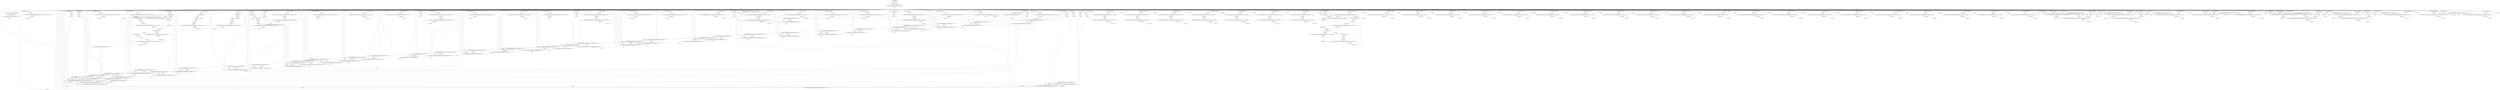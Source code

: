 digraph "unitGraph" {
    "r0 = newarray (short)[997]"
    "r1 = newarray (short)[997]"
    "$r2 = <java.lang.System: java.io.PrintStream out>"
    "virtualinvoke $r2.<java.io.PrintStream: void println(java.lang.String)>(\"Warmup\")"
    "i204 = 0"
    "goto [?= (branch)]"
    "staticinvoke <compiler.codegen.TestShortVect: void test_ci(short[])>(r0)"
    "staticinvoke <compiler.codegen.TestShortVect: void test_vi(short[],short)>(r1, 123)"
    "staticinvoke <compiler.codegen.TestShortVect: void test_cp(short[],short[])>(r0, r1)"
    "staticinvoke <compiler.codegen.TestShortVect: void test_2ci(short[],short[])>(r0, r1)"
    "staticinvoke <compiler.codegen.TestShortVect: void test_2vi(short[],short[],short,short)>(r0, r1, 123, 103)"
    "staticinvoke <compiler.codegen.TestShortVect: void test_ci_neg(short[])>(r0)"
    "staticinvoke <compiler.codegen.TestShortVect: void test_vi_neg(short[],short)>(r1, 123)"
    "staticinvoke <compiler.codegen.TestShortVect: void test_cp_neg(short[],short[])>(r0, r1)"
    "staticinvoke <compiler.codegen.TestShortVect: void test_2ci_neg(short[],short[])>(r0, r1)"
    "staticinvoke <compiler.codegen.TestShortVect: void test_2vi_neg(short[],short[],short,short)>(r0, r1, 123, 103)"
    "staticinvoke <compiler.codegen.TestShortVect: void test_ci_oppos(short[])>(r0)"
    "staticinvoke <compiler.codegen.TestShortVect: void test_vi_oppos(short[],short)>(r1, 123)"
    "staticinvoke <compiler.codegen.TestShortVect: void test_cp_oppos(short[],short[])>(r0, r1)"
    "staticinvoke <compiler.codegen.TestShortVect: void test_2ci_oppos(short[],short[])>(r0, r1)"
    "staticinvoke <compiler.codegen.TestShortVect: void test_2vi_oppos(short[],short[],short,short)>(r0, r1, 123, 103)"
    "staticinvoke <compiler.codegen.TestShortVect: void test_ci_off(short[])>(r0)"
    "staticinvoke <compiler.codegen.TestShortVect: void test_vi_off(short[],short)>(r1, 123)"
    "staticinvoke <compiler.codegen.TestShortVect: void test_cp_off(short[],short[])>(r0, r1)"
    "staticinvoke <compiler.codegen.TestShortVect: void test_2ci_off(short[],short[])>(r0, r1)"
    "staticinvoke <compiler.codegen.TestShortVect: void test_2vi_off(short[],short[],short,short)>(r0, r1, 123, 103)"
    "staticinvoke <compiler.codegen.TestShortVect: void test_ci_inv(short[],int)>(r0, 3)"
    "staticinvoke <compiler.codegen.TestShortVect: void test_vi_inv(short[],short,int)>(r1, 123, 3)"
    "staticinvoke <compiler.codegen.TestShortVect: void test_cp_inv(short[],short[],int)>(r0, r1, 3)"
    "staticinvoke <compiler.codegen.TestShortVect: void test_2ci_inv(short[],short[],int)>(r0, r1, 3)"
    "staticinvoke <compiler.codegen.TestShortVect: void test_2vi_inv(short[],short[],short,short,int)>(r0, r1, 123, 103, 3)"
    "staticinvoke <compiler.codegen.TestShortVect: void test_ci_scl(short[])>(r0)"
    "staticinvoke <compiler.codegen.TestShortVect: void test_vi_scl(short[],short)>(r1, 123)"
    "staticinvoke <compiler.codegen.TestShortVect: void test_cp_scl(short[],short[])>(r0, r1)"
    "staticinvoke <compiler.codegen.TestShortVect: void test_2ci_scl(short[],short[])>(r0, r1)"
    "staticinvoke <compiler.codegen.TestShortVect: void test_2vi_scl(short[],short[],short,short)>(r0, r1, 123, 103)"
    "staticinvoke <compiler.codegen.TestShortVect: void test_cp_alndst(short[],short[])>(r0, r1)"
    "staticinvoke <compiler.codegen.TestShortVect: void test_cp_alnsrc(short[],short[])>(r0, r1)"
    "staticinvoke <compiler.codegen.TestShortVect: void test_2ci_aln(short[],short[])>(r0, r1)"
    "staticinvoke <compiler.codegen.TestShortVect: void test_2vi_aln(short[],short[],short,short)>(r0, r1, 123, 103)"
    "staticinvoke <compiler.codegen.TestShortVect: void test_cp_unalndst(short[],short[])>(r0, r1)"
    "staticinvoke <compiler.codegen.TestShortVect: void test_cp_unalnsrc(short[],short[])>(r0, r1)"
    "staticinvoke <compiler.codegen.TestShortVect: void test_2ci_unaln(short[],short[])>(r0, r1)"
    "staticinvoke <compiler.codegen.TestShortVect: void test_2vi_unaln(short[],short[],short,short)>(r0, r1, 123, 103)"
    "i204 = i204 + 1"
    "if i204 < 11000 goto staticinvoke <compiler.codegen.TestShortVect: void test_ci(short[])>(r0)"
    "i205 = 0"
    "r0[i205] = -1"
    "r1[i205] = -1"
    "i205 = i205 + 1"
    "if i205 < 997 goto r0[i205] = -1"
    "$r3 = <java.lang.System: java.io.PrintStream out>"
    "virtualinvoke $r3.<java.io.PrintStream: void println(java.lang.String)>(\"Verification\")"
    "i206 = 0"
    "i207 = 0"
    "$s0 = r0[i207]"
    "$i1 = staticinvoke <compiler.codegen.TestShortVect: int verify(java.lang.String,int,short,short)>(\"test_ci: a1\", i207, $s0, -123)"
    "i206 = i206 + $i1"
    "i207 = i207 + 1"
    "if i207 < 997 goto $s0 = r0[i207]"
    "i208 = 0"
    "$s2 = r1[i208]"
    "$i3 = staticinvoke <compiler.codegen.TestShortVect: int verify(java.lang.String,int,short,short)>(\"test_vi: a2\", i208, $s2, 123)"
    "i206 = i206 + $i3"
    "i208 = i208 + 1"
    "if i208 < 997 goto $s2 = r1[i208]"
    "i209 = 0"
    "$s4 = r0[i209]"
    "$i5 = staticinvoke <compiler.codegen.TestShortVect: int verify(java.lang.String,int,short,short)>(\"test_cp: a1\", i209, $s4, 123)"
    "i206 = i206 + $i5"
    "i209 = i209 + 1"
    "if i209 < 997 goto $s4 = r0[i209]"
    "i210 = 0"
    "$s6 = r0[i210]"
    "$i7 = staticinvoke <compiler.codegen.TestShortVect: int verify(java.lang.String,int,short,short)>(\"test_2ci: a1\", i210, $s6, -123)"
    "i211 = i206 + $i7"
    "$s8 = r1[i210]"
    "$i9 = staticinvoke <compiler.codegen.TestShortVect: int verify(java.lang.String,int,short,short)>(\"test_2ci: a2\", i210, $s8, -103)"
    "i206 = i211 + $i9"
    "i210 = i210 + 1"
    "if i210 < 997 goto $s6 = r0[i210]"
    "i212 = 0"
    "$s10 = r0[i212]"
    "$i11 = staticinvoke <compiler.codegen.TestShortVect: int verify(java.lang.String,int,short,short)>(\"test_2vi: a1\", i212, $s10, 123)"
    "i213 = i206 + $i11"
    "$s12 = r1[i212]"
    "$i13 = staticinvoke <compiler.codegen.TestShortVect: int verify(java.lang.String,int,short,short)>(\"test_2vi: a2\", i212, $s12, 103)"
    "i206 = i213 + $i13"
    "i212 = i212 + 1"
    "if i212 < 997 goto $s10 = r0[i212]"
    "i214 = 0"
    "r0[i214] = -1"
    "r1[i214] = -1"
    "i214 = i214 + 1"
    "if i214 < 997 goto r0[i214] = -1"
    "i215 = 0"
    "$s14 = r0[i215]"
    "$i15 = staticinvoke <compiler.codegen.TestShortVect: int verify(java.lang.String,int,short,short)>(\"test_ci_neg: a1\", i215, $s14, -123)"
    "i206 = i206 + $i15"
    "i215 = i215 + 1"
    "if i215 < 997 goto $s14 = r0[i215]"
    "i216 = 0"
    "$s16 = r1[i216]"
    "$i17 = staticinvoke <compiler.codegen.TestShortVect: int verify(java.lang.String,int,short,short)>(\"test_vi_neg: a2\", i216, $s16, 123)"
    "i206 = i206 + $i17"
    "i216 = i216 + 1"
    "if i216 < 997 goto $s16 = r1[i216]"
    "i217 = 0"
    "$s18 = r0[i217]"
    "$i19 = staticinvoke <compiler.codegen.TestShortVect: int verify(java.lang.String,int,short,short)>(\"test_cp_neg: a1\", i217, $s18, 123)"
    "i206 = i206 + $i19"
    "i217 = i217 + 1"
    "if i217 < 997 goto $s18 = r0[i217]"
    "i218 = 0"
    "$s20 = r0[i218]"
    "$i21 = staticinvoke <compiler.codegen.TestShortVect: int verify(java.lang.String,int,short,short)>(\"test_2ci_neg: a1\", i218, $s20, -123)"
    "i219 = i206 + $i21"
    "$s22 = r1[i218]"
    "$i23 = staticinvoke <compiler.codegen.TestShortVect: int verify(java.lang.String,int,short,short)>(\"test_2ci_neg: a2\", i218, $s22, -103)"
    "i206 = i219 + $i23"
    "i218 = i218 + 1"
    "if i218 < 997 goto $s20 = r0[i218]"
    "i220 = 0"
    "$s24 = r0[i220]"
    "$i25 = staticinvoke <compiler.codegen.TestShortVect: int verify(java.lang.String,int,short,short)>(\"test_2vi_neg: a1\", i220, $s24, 123)"
    "i221 = i206 + $i25"
    "$s26 = r1[i220]"
    "$i27 = staticinvoke <compiler.codegen.TestShortVect: int verify(java.lang.String,int,short,short)>(\"test_2vi_neg: a2\", i220, $s26, 103)"
    "i206 = i221 + $i27"
    "i220 = i220 + 1"
    "if i220 < 997 goto $s24 = r0[i220]"
    "i222 = 0"
    "r0[i222] = -1"
    "r1[i222] = -1"
    "i222 = i222 + 1"
    "if i222 < 997 goto r0[i222] = -1"
    "i223 = 0"
    "$s28 = r0[i223]"
    "$i29 = staticinvoke <compiler.codegen.TestShortVect: int verify(java.lang.String,int,short,short)>(\"test_ci_oppos: a1\", i223, $s28, -123)"
    "i206 = i206 + $i29"
    "i223 = i223 + 1"
    "if i223 < 997 goto $s28 = r0[i223]"
    "i224 = 0"
    "$s30 = r1[i224]"
    "$i31 = staticinvoke <compiler.codegen.TestShortVect: int verify(java.lang.String,int,short,short)>(\"test_vi_oppos: a2\", i224, $s30, 123)"
    "i206 = i206 + $i31"
    "i224 = i224 + 1"
    "if i224 < 997 goto $s30 = r1[i224]"
    "i225 = 0"
    "$s32 = r0[i225]"
    "$i33 = staticinvoke <compiler.codegen.TestShortVect: int verify(java.lang.String,int,short,short)>(\"test_cp_oppos: a1\", i225, $s32, 123)"
    "i206 = i206 + $i33"
    "i225 = i225 + 1"
    "if i225 < 997 goto $s32 = r0[i225]"
    "i226 = 0"
    "$s34 = r0[i226]"
    "$i35 = staticinvoke <compiler.codegen.TestShortVect: int verify(java.lang.String,int,short,short)>(\"test_2ci_oppos: a1\", i226, $s34, -123)"
    "i227 = i206 + $i35"
    "$s36 = r1[i226]"
    "$i37 = staticinvoke <compiler.codegen.TestShortVect: int verify(java.lang.String,int,short,short)>(\"test_2ci_oppos: a2\", i226, $s36, -103)"
    "i206 = i227 + $i37"
    "i226 = i226 + 1"
    "if i226 < 997 goto $s34 = r0[i226]"
    "i228 = 0"
    "$s38 = r0[i228]"
    "$i39 = staticinvoke <compiler.codegen.TestShortVect: int verify(java.lang.String,int,short,short)>(\"test_2vi_oppos: a1\", i228, $s38, 123)"
    "i229 = i206 + $i39"
    "$s40 = r1[i228]"
    "$i41 = staticinvoke <compiler.codegen.TestShortVect: int verify(java.lang.String,int,short,short)>(\"test_2vi_oppos: a2\", i228, $s40, 103)"
    "i206 = i229 + $i41"
    "i228 = i228 + 1"
    "if i228 < 997 goto $s38 = r0[i228]"
    "i230 = 0"
    "r0[i230] = -1"
    "r1[i230] = -1"
    "i230 = i230 + 1"
    "if i230 < 997 goto r0[i230] = -1"
    "i231 = 3"
    "$s42 = r0[i231]"
    "$i43 = staticinvoke <compiler.codegen.TestShortVect: int verify(java.lang.String,int,short,short)>(\"test_ci_off: a1\", i231, $s42, -123)"
    "i206 = i206 + $i43"
    "i231 = i231 + 1"
    "if i231 < 997 goto $s42 = r0[i231]"
    "i232 = 3"
    "$s44 = r1[i232]"
    "$i45 = staticinvoke <compiler.codegen.TestShortVect: int verify(java.lang.String,int,short,short)>(\"test_vi_off: a2\", i232, $s44, 123)"
    "i206 = i206 + $i45"
    "i232 = i232 + 1"
    "if i232 < 997 goto $s44 = r1[i232]"
    "i233 = 3"
    "$s46 = r0[i233]"
    "$i47 = staticinvoke <compiler.codegen.TestShortVect: int verify(java.lang.String,int,short,short)>(\"test_cp_off: a1\", i233, $s46, 123)"
    "i206 = i206 + $i47"
    "i233 = i233 + 1"
    "if i233 < 997 goto $s46 = r0[i233]"
    "i234 = 3"
    "$s48 = r0[i234]"
    "$i49 = staticinvoke <compiler.codegen.TestShortVect: int verify(java.lang.String,int,short,short)>(\"test_2ci_off: a1\", i234, $s48, -123)"
    "i235 = i206 + $i49"
    "$s50 = r1[i234]"
    "$i51 = staticinvoke <compiler.codegen.TestShortVect: int verify(java.lang.String,int,short,short)>(\"test_2ci_off: a2\", i234, $s50, -103)"
    "i206 = i235 + $i51"
    "i234 = i234 + 1"
    "if i234 < 997 goto $s48 = r0[i234]"
    "i236 = 3"
    "$s52 = r0[i236]"
    "$i53 = staticinvoke <compiler.codegen.TestShortVect: int verify(java.lang.String,int,short,short)>(\"test_2vi_off: a1\", i236, $s52, 123)"
    "i237 = i206 + $i53"
    "$s54 = r1[i236]"
    "$i55 = staticinvoke <compiler.codegen.TestShortVect: int verify(java.lang.String,int,short,short)>(\"test_2vi_off: a2\", i236, $s54, 103)"
    "i206 = i237 + $i55"
    "i236 = i236 + 1"
    "if i236 < 997 goto $s52 = r0[i236]"
    "i238 = 0"
    "$s56 = r0[i238]"
    "$i57 = staticinvoke <compiler.codegen.TestShortVect: int verify(java.lang.String,int,short,short)>(\"test_2vi_off: a1\", i238, $s56, -1)"
    "i239 = i206 + $i57"
    "$s58 = r1[i238]"
    "$i59 = staticinvoke <compiler.codegen.TestShortVect: int verify(java.lang.String,int,short,short)>(\"test_2vi_off: a2\", i238, $s58, -1)"
    "i206 = i239 + $i59"
    "i238 = i238 + 1"
    "if i238 < 3 goto $s56 = r0[i238]"
    "i240 = 0"
    "r0[i240] = -1"
    "r1[i240] = -1"
    "i240 = i240 + 1"
    "if i240 < 997 goto r0[i240] = -1"
    "i241 = 3"
    "$s60 = r0[i241]"
    "$i61 = staticinvoke <compiler.codegen.TestShortVect: int verify(java.lang.String,int,short,short)>(\"test_ci_inv: a1\", i241, $s60, -123)"
    "i206 = i206 + $i61"
    "i241 = i241 + 1"
    "if i241 < 997 goto $s60 = r0[i241]"
    "i242 = 3"
    "$s62 = r1[i242]"
    "$i63 = staticinvoke <compiler.codegen.TestShortVect: int verify(java.lang.String,int,short,short)>(\"test_vi_inv: a2\", i242, $s62, 123)"
    "i206 = i206 + $i63"
    "i242 = i242 + 1"
    "if i242 < 997 goto $s62 = r1[i242]"
    "i243 = 3"
    "$s64 = r0[i243]"
    "$i65 = staticinvoke <compiler.codegen.TestShortVect: int verify(java.lang.String,int,short,short)>(\"test_cp_inv: a1\", i243, $s64, 123)"
    "i206 = i206 + $i65"
    "i243 = i243 + 1"
    "if i243 < 997 goto $s64 = r0[i243]"
    "i244 = 3"
    "$s66 = r0[i244]"
    "$i67 = staticinvoke <compiler.codegen.TestShortVect: int verify(java.lang.String,int,short,short)>(\"test_2ci_inv: a1\", i244, $s66, -123)"
    "i245 = i206 + $i67"
    "$s68 = r1[i244]"
    "$i69 = staticinvoke <compiler.codegen.TestShortVect: int verify(java.lang.String,int,short,short)>(\"test_2ci_inv: a2\", i244, $s68, -103)"
    "i206 = i245 + $i69"
    "i244 = i244 + 1"
    "if i244 < 997 goto $s66 = r0[i244]"
    "i246 = 3"
    "$s70 = r0[i246]"
    "$i71 = staticinvoke <compiler.codegen.TestShortVect: int verify(java.lang.String,int,short,short)>(\"test_2vi_inv: a1\", i246, $s70, 123)"
    "i247 = i206 + $i71"
    "$s72 = r1[i246]"
    "$i73 = staticinvoke <compiler.codegen.TestShortVect: int verify(java.lang.String,int,short,short)>(\"test_2vi_inv: a2\", i246, $s72, 103)"
    "i206 = i247 + $i73"
    "i246 = i246 + 1"
    "if i246 < 997 goto $s70 = r0[i246]"
    "i248 = 0"
    "$s74 = r0[i248]"
    "$i75 = staticinvoke <compiler.codegen.TestShortVect: int verify(java.lang.String,int,short,short)>(\"test_2vi_inv: a1\", i248, $s74, -1)"
    "i249 = i206 + $i75"
    "$s76 = r1[i248]"
    "$i77 = staticinvoke <compiler.codegen.TestShortVect: int verify(java.lang.String,int,short,short)>(\"test_2vi_inv: a2\", i248, $s76, -1)"
    "i206 = i249 + $i77"
    "i248 = i248 + 1"
    "if i248 < 3 goto $s74 = r0[i248]"
    "i250 = 0"
    "r0[i250] = -1"
    "r1[i250] = -1"
    "i250 = i250 + 1"
    "if i250 < 997 goto r0[i250] = -1"
    "i251 = 0"
    "$i78 = i251 % 2"
    "if $i78 == 0 goto $b252 = -123"
    "$b252 = -1"
    "goto [?= b253 = $b252]"
    "$b252 = -123"
    "b253 = $b252"
    "$s80 = r0[i251]"
    "$s79 = (short) b253"
    "$i81 = staticinvoke <compiler.codegen.TestShortVect: int verify(java.lang.String,int,short,short)>(\"test_ci_scl: a1\", i251, $s80, $s79)"
    "i206 = i206 + $i81"
    "i251 = i251 + 1"
    "if i251 < 997 goto $i78 = i251 % 2"
    "i254 = 0"
    "$i82 = i254 % 2"
    "if $i82 == 0 goto $b255 = 123"
    "$b255 = -1"
    "goto [?= b256 = $b255]"
    "$b255 = 123"
    "b256 = $b255"
    "$s84 = r1[i254]"
    "$s83 = (short) b256"
    "$i85 = staticinvoke <compiler.codegen.TestShortVect: int verify(java.lang.String,int,short,short)>(\"test_vi_scl: a2\", i254, $s84, $s83)"
    "i206 = i206 + $i85"
    "i254 = i254 + 1"
    "if i254 < 997 goto $i82 = i254 % 2"
    "i257 = 0"
    "$i86 = i257 % 2"
    "if $i86 == 0 goto $b258 = 123"
    "$b258 = -1"
    "goto [?= b259 = $b258]"
    "$b258 = 123"
    "b259 = $b258"
    "$s88 = r0[i257]"
    "$s87 = (short) b259"
    "$i89 = staticinvoke <compiler.codegen.TestShortVect: int verify(java.lang.String,int,short,short)>(\"test_cp_scl: a1\", i257, $s88, $s87)"
    "i206 = i206 + $i89"
    "i257 = i257 + 1"
    "if i257 < 997 goto $i86 = i257 % 2"
    "i260 = 0"
    "$i90 = i260 % 2"
    "if $i90 == 0 goto $i91 = i260 * 2"
    "$s103 = r0[i260]"
    "$i104 = staticinvoke <compiler.codegen.TestShortVect: int verify(java.lang.String,int,short,short)>(\"test_2ci_scl: a1\", i260, $s103, -1)"
    "i206 = i206 + $i104"
    "goto [?= $i261 = i260 % 2]"
    "$i91 = i260 * 2"
    "if $i91 >= 997 goto $i261 = i260 % 2"
    "$i101 = i260 * 2"
    "$i99 = i260 * 2"
    "$s100 = r0[$i99]"
    "$i102 = staticinvoke <compiler.codegen.TestShortVect: int verify(java.lang.String,int,short,short)>(\"test_2ci_scl: a1\", $i101, $s100, -123)"
    "i206 = i206 + $i102"
    "$i261 = i260 % 2"
    "if $i261 == 0 goto $i92 = i260 * 2"
    "$s97 = r1[i260]"
    "$i98 = staticinvoke <compiler.codegen.TestShortVect: int verify(java.lang.String,int,short,short)>(\"test_2ci_scl: a2\", i260, $s97, -1)"
    "i206 = i206 + $i98"
    "goto [?= i260 = i260 + 1]"
    "$i92 = i260 * 2"
    "if $i92 >= 997 goto i260 = i260 + 1"
    "$i95 = i260 * 2"
    "$i93 = i260 * 2"
    "$s94 = r1[$i93]"
    "$i96 = staticinvoke <compiler.codegen.TestShortVect: int verify(java.lang.String,int,short,short)>(\"test_2ci_scl: a2\", $i95, $s94, -103)"
    "i206 = i206 + $i96"
    "i260 = i260 + 1"
    "if i260 < 997 goto $i90 = i260 % 2"
    "i262 = 0"
    "$i105 = i262 % 2"
    "if $i105 == 0 goto $i106 = i262 * 2"
    "$s118 = r0[i262]"
    "$i119 = staticinvoke <compiler.codegen.TestShortVect: int verify(java.lang.String,int,short,short)>(\"test_2vi_scl: a1\", i262, $s118, -1)"
    "i206 = i206 + $i119"
    "goto [?= $i263 = i262 % 2]"
    "$i106 = i262 * 2"
    "if $i106 >= 997 goto $i263 = i262 % 2"
    "$i116 = i262 * 2"
    "$i114 = i262 * 2"
    "$s115 = r0[$i114]"
    "$i117 = staticinvoke <compiler.codegen.TestShortVect: int verify(java.lang.String,int,short,short)>(\"test_2vi_scl: a1\", $i116, $s115, 123)"
    "i206 = i206 + $i117"
    "$i263 = i262 % 2"
    "if $i263 == 0 goto $i107 = i262 * 2"
    "$s112 = r1[i262]"
    "$i113 = staticinvoke <compiler.codegen.TestShortVect: int verify(java.lang.String,int,short,short)>(\"test_2vi_scl: a2\", i262, $s112, -1)"
    "i206 = i206 + $i113"
    "goto [?= i262 = i262 + 1]"
    "$i107 = i262 * 2"
    "if $i107 >= 997 goto i262 = i262 + 1"
    "$i110 = i262 * 2"
    "$i108 = i262 * 2"
    "$s109 = r1[$i108]"
    "$i111 = staticinvoke <compiler.codegen.TestShortVect: int verify(java.lang.String,int,short,short)>(\"test_2vi_scl: a2\", $i110, $s109, 103)"
    "i206 = i206 + $i111"
    "i262 = i262 + 1"
    "if i262 < 997 goto $i105 = i262 % 2"
    "i264 = 0"
    "r0[i264] = -1"
    "r1[i264] = -1"
    "i264 = i264 + 1"
    "if i264 < 997 goto r0[i264] = -1"
    "i265 = 0"
    "$s120 = r0[i265]"
    "$i121 = staticinvoke <compiler.codegen.TestShortVect: int verify(java.lang.String,int,short,short)>(\"test_cp_alndst: a1\", i265, $s120, -1)"
    "i206 = i206 + $i121"
    "i265 = i265 + 1"
    "if i265 < 8 goto $s120 = r0[i265]"
    "i266 = 8"
    "$s122 = r0[i266]"
    "$i123 = staticinvoke <compiler.codegen.TestShortVect: int verify(java.lang.String,int,short,short)>(\"test_cp_alndst: a1\", i266, $s122, 123)"
    "i206 = i206 + $i123"
    "i266 = i266 + 1"
    "if i266 < 997 goto $s122 = r0[i266]"
    "staticinvoke <compiler.codegen.TestShortVect: void test_vi(short[],short)>(r1, -123)"
    "i267 = 0"
    "$s124 = r0[i267]"
    "$i125 = staticinvoke <compiler.codegen.TestShortVect: int verify(java.lang.String,int,short,short)>(\"test_cp_alnsrc: a1\", i267, $s124, -123)"
    "i206 = i206 + $i125"
    "i267 = i267 + 1"
    "if i267 < 989 goto $s124 = r0[i267]"
    "i268 = 989"
    "$s126 = r0[i268]"
    "$i127 = staticinvoke <compiler.codegen.TestShortVect: int verify(java.lang.String,int,short,short)>(\"test_cp_alnsrc: a1\", i268, $s126, 123)"
    "i206 = i206 + $i127"
    "i268 = i268 + 1"
    "if i268 < 997 goto $s126 = r0[i268]"
    "i269 = 0"
    "r0[i269] = -1"
    "r1[i269] = -1"
    "i269 = i269 + 1"
    "if i269 < 997 goto r0[i269] = -1"
    "i270 = 0"
    "$s128 = r0[i270]"
    "$i129 = staticinvoke <compiler.codegen.TestShortVect: int verify(java.lang.String,int,short,short)>(\"test_2ci_aln: a1\", i270, $s128, -1)"
    "i206 = i206 + $i129"
    "i270 = i270 + 1"
    "if i270 < 8 goto $s128 = r0[i270]"
    "i271 = 8"
    "$s130 = r0[i271]"
    "$i131 = staticinvoke <compiler.codegen.TestShortVect: int verify(java.lang.String,int,short,short)>(\"test_2ci_aln: a1\", i271, $s130, -123)"
    "i206 = i206 + $i131"
    "i271 = i271 + 1"
    "if i271 < 997 goto $s130 = r0[i271]"
    "i272 = 0"
    "$s132 = r1[i272]"
    "$i133 = staticinvoke <compiler.codegen.TestShortVect: int verify(java.lang.String,int,short,short)>(\"test_2ci_aln: a2\", i272, $s132, -103)"
    "i206 = i206 + $i133"
    "i272 = i272 + 1"
    "if i272 < 989 goto $s132 = r1[i272]"
    "i273 = 989"
    "$s134 = r1[i273]"
    "$i135 = staticinvoke <compiler.codegen.TestShortVect: int verify(java.lang.String,int,short,short)>(\"test_2ci_aln: a2\", i273, $s134, -1)"
    "i206 = i206 + $i135"
    "i273 = i273 + 1"
    "if i273 < 997 goto $s134 = r1[i273]"
    "i274 = 0"
    "r0[i274] = -1"
    "r1[i274] = -1"
    "i274 = i274 + 1"
    "if i274 < 997 goto r0[i274] = -1"
    "i275 = 0"
    "$s136 = r0[i275]"
    "$i137 = staticinvoke <compiler.codegen.TestShortVect: int verify(java.lang.String,int,short,short)>(\"test_2vi_aln: a1\", i275, $s136, 123)"
    "i206 = i206 + $i137"
    "i275 = i275 + 1"
    "if i275 < 989 goto $s136 = r0[i275]"
    "i276 = 989"
    "$s138 = r0[i276]"
    "$i139 = staticinvoke <compiler.codegen.TestShortVect: int verify(java.lang.String,int,short,short)>(\"test_2vi_aln: a1\", i276, $s138, -1)"
    "i206 = i206 + $i139"
    "i276 = i276 + 1"
    "if i276 < 997 goto $s138 = r0[i276]"
    "i277 = 0"
    "$s140 = r1[i277]"
    "$i141 = staticinvoke <compiler.codegen.TestShortVect: int verify(java.lang.String,int,short,short)>(\"test_2vi_aln: a2\", i277, $s140, -1)"
    "i206 = i206 + $i141"
    "i277 = i277 + 1"
    "if i277 < 8 goto $s140 = r1[i277]"
    "i278 = 8"
    "$s142 = r1[i278]"
    "$i143 = staticinvoke <compiler.codegen.TestShortVect: int verify(java.lang.String,int,short,short)>(\"test_2vi_aln: a2\", i278, $s142, 103)"
    "i206 = i206 + $i143"
    "i278 = i278 + 1"
    "if i278 < 997 goto $s142 = r1[i278]"
    "i279 = 0"
    "r0[i279] = -1"
    "r1[i279] = -1"
    "i279 = i279 + 1"
    "if i279 < 997 goto r0[i279] = -1"
    "i280 = 0"
    "$s144 = r0[i280]"
    "$i145 = staticinvoke <compiler.codegen.TestShortVect: int verify(java.lang.String,int,short,short)>(\"test_cp_unalndst: a1\", i280, $s144, -1)"
    "i206 = i206 + $i145"
    "i280 = i280 + 1"
    "if i280 < 5 goto $s144 = r0[i280]"
    "i281 = 5"
    "$s146 = r0[i281]"
    "$i147 = staticinvoke <compiler.codegen.TestShortVect: int verify(java.lang.String,int,short,short)>(\"test_cp_unalndst: a1\", i281, $s146, 123)"
    "i206 = i206 + $i147"
    "i281 = i281 + 1"
    "if i281 < 997 goto $s146 = r0[i281]"
    "i282 = 0"
    "$s148 = r0[i282]"
    "$i149 = staticinvoke <compiler.codegen.TestShortVect: int verify(java.lang.String,int,short,short)>(\"test_cp_unalnsrc: a1\", i282, $s148, -123)"
    "i206 = i206 + $i149"
    "i282 = i282 + 1"
    "if i282 < 992 goto $s148 = r0[i282]"
    "i283 = 992"
    "$s150 = r0[i283]"
    "$i151 = staticinvoke <compiler.codegen.TestShortVect: int verify(java.lang.String,int,short,short)>(\"test_cp_unalnsrc: a1\", i283, $s150, 123)"
    "i206 = i206 + $i151"
    "i283 = i283 + 1"
    "if i283 < 997 goto $s150 = r0[i283]"
    "i284 = 0"
    "r0[i284] = -1"
    "r1[i284] = -1"
    "i284 = i284 + 1"
    "if i284 < 997 goto r0[i284] = -1"
    "i285 = 0"
    "$s152 = r0[i285]"
    "$i153 = staticinvoke <compiler.codegen.TestShortVect: int verify(java.lang.String,int,short,short)>(\"test_2ci_unaln: a1\", i285, $s152, -1)"
    "i206 = i206 + $i153"
    "i285 = i285 + 1"
    "if i285 < 5 goto $s152 = r0[i285]"
    "i286 = 5"
    "$s154 = r0[i286]"
    "$i155 = staticinvoke <compiler.codegen.TestShortVect: int verify(java.lang.String,int,short,short)>(\"test_2ci_unaln: a1\", i286, $s154, -123)"
    "i206 = i206 + $i155"
    "i286 = i286 + 1"
    "if i286 < 997 goto $s154 = r0[i286]"
    "i287 = 0"
    "$s156 = r1[i287]"
    "$i157 = staticinvoke <compiler.codegen.TestShortVect: int verify(java.lang.String,int,short,short)>(\"test_2ci_unaln: a2\", i287, $s156, -103)"
    "i206 = i206 + $i157"
    "i287 = i287 + 1"
    "if i287 < 992 goto $s156 = r1[i287]"
    "i288 = 992"
    "$s158 = r1[i288]"
    "$i159 = staticinvoke <compiler.codegen.TestShortVect: int verify(java.lang.String,int,short,short)>(\"test_2ci_unaln: a2\", i288, $s158, -1)"
    "i206 = i206 + $i159"
    "i288 = i288 + 1"
    "if i288 < 997 goto $s158 = r1[i288]"
    "i289 = 0"
    "r0[i289] = -1"
    "r1[i289] = -1"
    "i289 = i289 + 1"
    "if i289 < 997 goto r0[i289] = -1"
    "i290 = 0"
    "$s160 = r0[i290]"
    "$i161 = staticinvoke <compiler.codegen.TestShortVect: int verify(java.lang.String,int,short,short)>(\"test_2vi_unaln: a1\", i290, $s160, 123)"
    "i206 = i206 + $i161"
    "i290 = i290 + 1"
    "if i290 < 992 goto $s160 = r0[i290]"
    "i291 = 992"
    "$s162 = r0[i291]"
    "$i163 = staticinvoke <compiler.codegen.TestShortVect: int verify(java.lang.String,int,short,short)>(\"test_2vi_unaln: a1\", i291, $s162, -1)"
    "i206 = i206 + $i163"
    "i291 = i291 + 1"
    "if i291 < 997 goto $s162 = r0[i291]"
    "i292 = 0"
    "$s164 = r1[i292]"
    "$i165 = staticinvoke <compiler.codegen.TestShortVect: int verify(java.lang.String,int,short,short)>(\"test_2vi_unaln: a2\", i292, $s164, -1)"
    "i206 = i206 + $i165"
    "i292 = i292 + 1"
    "if i292 < 5 goto $s164 = r1[i292]"
    "i293 = 5"
    "$s166 = r1[i293]"
    "$i167 = staticinvoke <compiler.codegen.TestShortVect: int verify(java.lang.String,int,short,short)>(\"test_2vi_unaln: a2\", i293, $s166, 103)"
    "i206 = i206 + $i167"
    "i293 = i293 + 1"
    "if i293 < 997 goto $s166 = r1[i293]"
    "i294 = 0"
    "$s168 = (short) i294"
    "r0[i294] = $s168"
    "i294 = i294 + 1"
    "if i294 < 8 goto $s168 = (short) i294"
    "i295 = 8"
    "r0[i295] = -1"
    "i295 = i295 + 1"
    "if i295 < 997 goto r0[i295] = -1"
    "staticinvoke <compiler.codegen.TestShortVect: void test_cp_alndst(short[],short[])>(r0, r0)"
    "i296 = 0"
    "i297 = i296 % 8"
    "$s170 = r0[i296]"
    "$s169 = (short) i297"
    "$i171 = staticinvoke <compiler.codegen.TestShortVect: int verify(java.lang.String,int,short,short)>(\"test_cp_alndst_overlap: a1\", i296, $s170, $s169)"
    "i206 = i206 + $i171"
    "i296 = i296 + 1"
    "if i296 < 997 goto i297 = i296 % 8"
    "i298 = 0"
    "$i172 = i298 + 8"
    "r0[$i172] = -1"
    "i298 = i298 + 1"
    "if i298 < 8 goto $i172 = i298 + 8"
    "staticinvoke <compiler.codegen.TestShortVect: void test_cp_alnsrc(short[],short[])>(r0, r0)"
    "i299 = 0"
    "$s173 = r0[i299]"
    "$i174 = staticinvoke <compiler.codegen.TestShortVect: int verify(java.lang.String,int,short,short)>(\"test_cp_alnsrc_overlap: a1\", i299, $s173, -1)"
    "i206 = i206 + $i174"
    "i299 = i299 + 1"
    "if i299 < 8 goto $s173 = r0[i299]"
    "i300 = 8"
    "i301 = i300 % 8"
    "$s176 = r0[i300]"
    "$s175 = (short) i301"
    "$i177 = staticinvoke <compiler.codegen.TestShortVect: int verify(java.lang.String,int,short,short)>(\"test_cp_alnsrc_overlap: a1\", i300, $s176, $s175)"
    "i206 = i206 + $i177"
    "i300 = i300 + 1"
    "if i300 < 997 goto i301 = i300 % 8"
    "i302 = 0"
    "r0[i302] = -1"
    "i302 = i302 + 1"
    "if i302 < 997 goto r0[i302] = -1"
    "staticinvoke <compiler.codegen.TestShortVect: void test_2ci_aln(short[],short[])>(r0, r0)"
    "i303 = 0"
    "$s178 = r0[i303]"
    "$i179 = staticinvoke <compiler.codegen.TestShortVect: int verify(java.lang.String,int,short,short)>(\"test_2ci_aln_overlap: a1\", i303, $s178, -103)"
    "i206 = i206 + $i179"
    "i303 = i303 + 1"
    "if i303 < 989 goto $s178 = r0[i303]"
    "i304 = 989"
    "$s180 = r0[i304]"
    "$i181 = staticinvoke <compiler.codegen.TestShortVect: int verify(java.lang.String,int,short,short)>(\"test_2ci_aln_overlap: a1\", i304, $s180, -123)"
    "i206 = i206 + $i181"
    "i304 = i304 + 1"
    "if i304 < 997 goto $s180 = r0[i304]"
    "i305 = 0"
    "r0[i305] = -1"
    "i305 = i305 + 1"
    "if i305 < 997 goto r0[i305] = -1"
    "staticinvoke <compiler.codegen.TestShortVect: void test_2vi_aln(short[],short[],short,short)>(r0, r0, 123, 103)"
    "i306 = 0"
    "$s182 = r0[i306]"
    "$i183 = staticinvoke <compiler.codegen.TestShortVect: int verify(java.lang.String,int,short,short)>(\"test_2vi_aln_overlap: a1\", i306, $s182, 123)"
    "i206 = i206 + $i183"
    "i306 = i306 + 1"
    "if i306 < 989 goto $s182 = r0[i306]"
    "i307 = 989"
    "$s184 = r0[i307]"
    "$i185 = staticinvoke <compiler.codegen.TestShortVect: int verify(java.lang.String,int,short,short)>(\"test_2vi_aln_overlap: a1\", i307, $s184, 103)"
    "i206 = i206 + $i185"
    "i307 = i307 + 1"
    "if i307 < 997 goto $s184 = r0[i307]"
    "i308 = 0"
    "$s186 = (short) i308"
    "r0[i308] = $s186"
    "i308 = i308 + 1"
    "if i308 < 5 goto $s186 = (short) i308"
    "i309 = 5"
    "r0[i309] = -1"
    "i309 = i309 + 1"
    "if i309 < 997 goto r0[i309] = -1"
    "staticinvoke <compiler.codegen.TestShortVect: void test_cp_unalndst(short[],short[])>(r0, r0)"
    "i310 = 0"
    "i311 = i310 % 5"
    "$s188 = r0[i310]"
    "$s187 = (short) i311"
    "$i189 = staticinvoke <compiler.codegen.TestShortVect: int verify(java.lang.String,int,short,short)>(\"test_cp_unalndst_overlap: a1\", i310, $s188, $s187)"
    "i206 = i206 + $i189"
    "i310 = i310 + 1"
    "if i310 < 997 goto i311 = i310 % 5"
    "i312 = 0"
    "$i190 = i312 + 5"
    "r0[$i190] = -1"
    "i312 = i312 + 1"
    "if i312 < 5 goto $i190 = i312 + 5"
    "staticinvoke <compiler.codegen.TestShortVect: void test_cp_unalnsrc(short[],short[])>(r0, r0)"
    "i313 = 0"
    "$s191 = r0[i313]"
    "$i192 = staticinvoke <compiler.codegen.TestShortVect: int verify(java.lang.String,int,short,short)>(\"test_cp_unalnsrc_overlap: a1\", i313, $s191, -1)"
    "i206 = i206 + $i192"
    "i313 = i313 + 1"
    "if i313 < 5 goto $s191 = r0[i313]"
    "i314 = 5"
    "i315 = i314 % 5"
    "$s194 = r0[i314]"
    "$s193 = (short) i315"
    "$i195 = staticinvoke <compiler.codegen.TestShortVect: int verify(java.lang.String,int,short,short)>(\"test_cp_unalnsrc_overlap: a1\", i314, $s194, $s193)"
    "i206 = i206 + $i195"
    "i314 = i314 + 1"
    "if i314 < 997 goto i315 = i314 % 5"
    "i316 = 0"
    "r0[i316] = -1"
    "i316 = i316 + 1"
    "if i316 < 997 goto r0[i316] = -1"
    "staticinvoke <compiler.codegen.TestShortVect: void test_2ci_unaln(short[],short[])>(r0, r0)"
    "i317 = 0"
    "$s196 = r0[i317]"
    "$i197 = staticinvoke <compiler.codegen.TestShortVect: int verify(java.lang.String,int,short,short)>(\"test_2ci_unaln_overlap: a1\", i317, $s196, -103)"
    "i206 = i206 + $i197"
    "i317 = i317 + 1"
    "if i317 < 992 goto $s196 = r0[i317]"
    "i318 = 992"
    "$s198 = r0[i318]"
    "$i199 = staticinvoke <compiler.codegen.TestShortVect: int verify(java.lang.String,int,short,short)>(\"test_2ci_unaln_overlap: a1\", i318, $s198, -123)"
    "i206 = i206 + $i199"
    "i318 = i318 + 1"
    "if i318 < 997 goto $s198 = r0[i318]"
    "i319 = 0"
    "r0[i319] = -1"
    "i319 = i319 + 1"
    "if i319 < 997 goto r0[i319] = -1"
    "staticinvoke <compiler.codegen.TestShortVect: void test_2vi_unaln(short[],short[],short,short)>(r0, r0, 123, 103)"
    "i320 = 0"
    "$s200 = r0[i320]"
    "$i201 = staticinvoke <compiler.codegen.TestShortVect: int verify(java.lang.String,int,short,short)>(\"test_2vi_unaln_overlap: a1\", i320, $s200, 123)"
    "i206 = i206 + $i201"
    "i320 = i320 + 1"
    "if i320 < 992 goto $s200 = r0[i320]"
    "i321 = 992"
    "$s202 = r0[i321]"
    "$i203 = staticinvoke <compiler.codegen.TestShortVect: int verify(java.lang.String,int,short,short)>(\"test_2vi_unaln_overlap: a1\", i321, $s202, 103)"
    "i206 = i206 + $i203"
    "i321 = i321 + 1"
    "if i321 < 997 goto $s202 = r0[i321]"
    "if i206 <= 0 goto $r4 = <java.lang.System: java.io.PrintStream out>"
    "return i206"
    "$r4 = <java.lang.System: java.io.PrintStream out>"
    "virtualinvoke $r4.<java.io.PrintStream: void println(java.lang.String)>(\"Time\")"
    "i322 = 0"
    "i322 = i322 + 1"
    "if i322 < 11000 goto staticinvoke <compiler.codegen.TestShortVect: void test_ci(short[])>(r0)"
    "i323 = 0"
    "i323 = i323 + 1"
    "if i323 < 11000 goto staticinvoke <compiler.codegen.TestShortVect: void test_vi(short[],short)>(r1, 123)"
    "i324 = 0"
    "i324 = i324 + 1"
    "if i324 < 11000 goto staticinvoke <compiler.codegen.TestShortVect: void test_cp(short[],short[])>(r0, r1)"
    "i325 = 0"
    "i325 = i325 + 1"
    "if i325 < 11000 goto staticinvoke <compiler.codegen.TestShortVect: void test_2ci(short[],short[])>(r0, r1)"
    "i326 = 0"
    "i326 = i326 + 1"
    "if i326 < 11000 goto staticinvoke <compiler.codegen.TestShortVect: void test_2vi(short[],short[],short,short)>(r0, r1, 123, 103)"
    "i327 = 0"
    "i327 = i327 + 1"
    "if i327 < 11000 goto staticinvoke <compiler.codegen.TestShortVect: void test_ci_neg(short[])>(r0)"
    "i328 = 0"
    "i328 = i328 + 1"
    "if i328 < 11000 goto staticinvoke <compiler.codegen.TestShortVect: void test_vi_neg(short[],short)>(r1, 123)"
    "i329 = 0"
    "i329 = i329 + 1"
    "if i329 < 11000 goto staticinvoke <compiler.codegen.TestShortVect: void test_cp_neg(short[],short[])>(r0, r1)"
    "i330 = 0"
    "i330 = i330 + 1"
    "if i330 < 11000 goto staticinvoke <compiler.codegen.TestShortVect: void test_2ci_neg(short[],short[])>(r0, r1)"
    "i331 = 0"
    "i331 = i331 + 1"
    "if i331 < 11000 goto staticinvoke <compiler.codegen.TestShortVect: void test_2vi_neg(short[],short[],short,short)>(r0, r1, 123, 103)"
    "i332 = 0"
    "i332 = i332 + 1"
    "if i332 < 11000 goto staticinvoke <compiler.codegen.TestShortVect: void test_ci_oppos(short[])>(r0)"
    "i333 = 0"
    "i333 = i333 + 1"
    "if i333 < 11000 goto staticinvoke <compiler.codegen.TestShortVect: void test_vi_oppos(short[],short)>(r1, 123)"
    "i334 = 0"
    "i334 = i334 + 1"
    "if i334 < 11000 goto staticinvoke <compiler.codegen.TestShortVect: void test_cp_oppos(short[],short[])>(r0, r1)"
    "i335 = 0"
    "i335 = i335 + 1"
    "if i335 < 11000 goto staticinvoke <compiler.codegen.TestShortVect: void test_2ci_oppos(short[],short[])>(r0, r1)"
    "i336 = 0"
    "i336 = i336 + 1"
    "if i336 < 11000 goto staticinvoke <compiler.codegen.TestShortVect: void test_2vi_oppos(short[],short[],short,short)>(r0, r1, 123, 103)"
    "i337 = 0"
    "i337 = i337 + 1"
    "if i337 < 11000 goto staticinvoke <compiler.codegen.TestShortVect: void test_ci_off(short[])>(r0)"
    "i338 = 0"
    "i338 = i338 + 1"
    "if i338 < 11000 goto staticinvoke <compiler.codegen.TestShortVect: void test_vi_off(short[],short)>(r1, 123)"
    "i339 = 0"
    "i339 = i339 + 1"
    "if i339 < 11000 goto staticinvoke <compiler.codegen.TestShortVect: void test_cp_off(short[],short[])>(r0, r1)"
    "i340 = 0"
    "i340 = i340 + 1"
    "if i340 < 11000 goto staticinvoke <compiler.codegen.TestShortVect: void test_2ci_off(short[],short[])>(r0, r1)"
    "i341 = 0"
    "i341 = i341 + 1"
    "if i341 < 11000 goto staticinvoke <compiler.codegen.TestShortVect: void test_2vi_off(short[],short[],short,short)>(r0, r1, 123, 103)"
    "i342 = 0"
    "i342 = i342 + 1"
    "if i342 < 11000 goto staticinvoke <compiler.codegen.TestShortVect: void test_ci_inv(short[],int)>(r0, 3)"
    "i343 = 0"
    "i343 = i343 + 1"
    "if i343 < 11000 goto staticinvoke <compiler.codegen.TestShortVect: void test_vi_inv(short[],short,int)>(r1, 123, 3)"
    "i344 = 0"
    "i344 = i344 + 1"
    "if i344 < 11000 goto staticinvoke <compiler.codegen.TestShortVect: void test_cp_inv(short[],short[],int)>(r0, r1, 3)"
    "i345 = 0"
    "i345 = i345 + 1"
    "if i345 < 11000 goto staticinvoke <compiler.codegen.TestShortVect: void test_2ci_inv(short[],short[],int)>(r0, r1, 3)"
    "i346 = 0"
    "i346 = i346 + 1"
    "if i346 < 11000 goto staticinvoke <compiler.codegen.TestShortVect: void test_2vi_inv(short[],short[],short,short,int)>(r0, r1, 123, 103, 3)"
    "i347 = 0"
    "i347 = i347 + 1"
    "if i347 < 11000 goto staticinvoke <compiler.codegen.TestShortVect: void test_ci_scl(short[])>(r0)"
    "i348 = 0"
    "i348 = i348 + 1"
    "if i348 < 11000 goto staticinvoke <compiler.codegen.TestShortVect: void test_vi_scl(short[],short)>(r1, 123)"
    "i349 = 0"
    "i349 = i349 + 1"
    "if i349 < 11000 goto staticinvoke <compiler.codegen.TestShortVect: void test_cp_scl(short[],short[])>(r0, r1)"
    "i350 = 0"
    "i350 = i350 + 1"
    "if i350 < 11000 goto staticinvoke <compiler.codegen.TestShortVect: void test_2ci_scl(short[],short[])>(r0, r1)"
    "i351 = 0"
    "i351 = i351 + 1"
    "if i351 < 11000 goto staticinvoke <compiler.codegen.TestShortVect: void test_2vi_scl(short[],short[],short,short)>(r0, r1, 123, 103)"
    "i352 = 0"
    "i352 = i352 + 1"
    "if i352 < 11000 goto staticinvoke <compiler.codegen.TestShortVect: void test_cp_alndst(short[],short[])>(r0, r1)"
    "i353 = 0"
    "i353 = i353 + 1"
    "if i353 < 11000 goto staticinvoke <compiler.codegen.TestShortVect: void test_cp_alnsrc(short[],short[])>(r0, r1)"
    "i354 = 0"
    "i354 = i354 + 1"
    "if i354 < 11000 goto staticinvoke <compiler.codegen.TestShortVect: void test_2ci_aln(short[],short[])>(r0, r1)"
    "i355 = 0"
    "i355 = i355 + 1"
    "if i355 < 11000 goto staticinvoke <compiler.codegen.TestShortVect: void test_2vi_aln(short[],short[],short,short)>(r0, r1, 123, 103)"
    "i356 = 0"
    "i356 = i356 + 1"
    "if i356 < 11000 goto staticinvoke <compiler.codegen.TestShortVect: void test_cp_unalndst(short[],short[])>(r0, r1)"
    "i357 = 0"
    "i357 = i357 + 1"
    "if i357 < 11000 goto staticinvoke <compiler.codegen.TestShortVect: void test_cp_unalnsrc(short[],short[])>(r0, r1)"
    "i358 = 0"
    "i358 = i358 + 1"
    "if i358 < 11000 goto staticinvoke <compiler.codegen.TestShortVect: void test_2ci_unaln(short[],short[])>(r0, r1)"
    "i359 = 0"
    "i359 = i359 + 1"
    "if i359 < 11000 goto staticinvoke <compiler.codegen.TestShortVect: void test_2vi_unaln(short[],short[],short,short)>(r0, r1, 123, 103)"
    "r0 = newarray (short)[997]"->"r1 = newarray (short)[997]";
    "r1 = newarray (short)[997]"->"$r2 = <java.lang.System: java.io.PrintStream out>";
    "$r2 = <java.lang.System: java.io.PrintStream out>"->"virtualinvoke $r2.<java.io.PrintStream: void println(java.lang.String)>(\"Warmup\")";
    "virtualinvoke $r2.<java.io.PrintStream: void println(java.lang.String)>(\"Warmup\")"->"i204 = 0";
    "i204 = 0"->"goto [?= (branch)]";
    "goto [?= (branch)]"->"if i204 < 11000 goto staticinvoke <compiler.codegen.TestShortVect: void test_ci(short[])>(r0)";
    "staticinvoke <compiler.codegen.TestShortVect: void test_ci(short[])>(r0)"->"staticinvoke <compiler.codegen.TestShortVect: void test_vi(short[],short)>(r1, 123)";
    "staticinvoke <compiler.codegen.TestShortVect: void test_vi(short[],short)>(r1, 123)"->"staticinvoke <compiler.codegen.TestShortVect: void test_cp(short[],short[])>(r0, r1)";
    "staticinvoke <compiler.codegen.TestShortVect: void test_cp(short[],short[])>(r0, r1)"->"staticinvoke <compiler.codegen.TestShortVect: void test_2ci(short[],short[])>(r0, r1)";
    "staticinvoke <compiler.codegen.TestShortVect: void test_2ci(short[],short[])>(r0, r1)"->"staticinvoke <compiler.codegen.TestShortVect: void test_2vi(short[],short[],short,short)>(r0, r1, 123, 103)";
    "staticinvoke <compiler.codegen.TestShortVect: void test_2vi(short[],short[],short,short)>(r0, r1, 123, 103)"->"staticinvoke <compiler.codegen.TestShortVect: void test_ci_neg(short[])>(r0)";
    "staticinvoke <compiler.codegen.TestShortVect: void test_ci_neg(short[])>(r0)"->"staticinvoke <compiler.codegen.TestShortVect: void test_vi_neg(short[],short)>(r1, 123)";
    "staticinvoke <compiler.codegen.TestShortVect: void test_vi_neg(short[],short)>(r1, 123)"->"staticinvoke <compiler.codegen.TestShortVect: void test_cp_neg(short[],short[])>(r0, r1)";
    "staticinvoke <compiler.codegen.TestShortVect: void test_cp_neg(short[],short[])>(r0, r1)"->"staticinvoke <compiler.codegen.TestShortVect: void test_2ci_neg(short[],short[])>(r0, r1)";
    "staticinvoke <compiler.codegen.TestShortVect: void test_2ci_neg(short[],short[])>(r0, r1)"->"staticinvoke <compiler.codegen.TestShortVect: void test_2vi_neg(short[],short[],short,short)>(r0, r1, 123, 103)";
    "staticinvoke <compiler.codegen.TestShortVect: void test_2vi_neg(short[],short[],short,short)>(r0, r1, 123, 103)"->"staticinvoke <compiler.codegen.TestShortVect: void test_ci_oppos(short[])>(r0)";
    "staticinvoke <compiler.codegen.TestShortVect: void test_ci_oppos(short[])>(r0)"->"staticinvoke <compiler.codegen.TestShortVect: void test_vi_oppos(short[],short)>(r1, 123)";
    "staticinvoke <compiler.codegen.TestShortVect: void test_vi_oppos(short[],short)>(r1, 123)"->"staticinvoke <compiler.codegen.TestShortVect: void test_cp_oppos(short[],short[])>(r0, r1)";
    "staticinvoke <compiler.codegen.TestShortVect: void test_cp_oppos(short[],short[])>(r0, r1)"->"staticinvoke <compiler.codegen.TestShortVect: void test_2ci_oppos(short[],short[])>(r0, r1)";
    "staticinvoke <compiler.codegen.TestShortVect: void test_2ci_oppos(short[],short[])>(r0, r1)"->"staticinvoke <compiler.codegen.TestShortVect: void test_2vi_oppos(short[],short[],short,short)>(r0, r1, 123, 103)";
    "staticinvoke <compiler.codegen.TestShortVect: void test_2vi_oppos(short[],short[],short,short)>(r0, r1, 123, 103)"->"staticinvoke <compiler.codegen.TestShortVect: void test_ci_off(short[])>(r0)";
    "staticinvoke <compiler.codegen.TestShortVect: void test_ci_off(short[])>(r0)"->"staticinvoke <compiler.codegen.TestShortVect: void test_vi_off(short[],short)>(r1, 123)";
    "staticinvoke <compiler.codegen.TestShortVect: void test_vi_off(short[],short)>(r1, 123)"->"staticinvoke <compiler.codegen.TestShortVect: void test_cp_off(short[],short[])>(r0, r1)";
    "staticinvoke <compiler.codegen.TestShortVect: void test_cp_off(short[],short[])>(r0, r1)"->"staticinvoke <compiler.codegen.TestShortVect: void test_2ci_off(short[],short[])>(r0, r1)";
    "staticinvoke <compiler.codegen.TestShortVect: void test_2ci_off(short[],short[])>(r0, r1)"->"staticinvoke <compiler.codegen.TestShortVect: void test_2vi_off(short[],short[],short,short)>(r0, r1, 123, 103)";
    "staticinvoke <compiler.codegen.TestShortVect: void test_2vi_off(short[],short[],short,short)>(r0, r1, 123, 103)"->"staticinvoke <compiler.codegen.TestShortVect: void test_ci_inv(short[],int)>(r0, 3)";
    "staticinvoke <compiler.codegen.TestShortVect: void test_ci_inv(short[],int)>(r0, 3)"->"staticinvoke <compiler.codegen.TestShortVect: void test_vi_inv(short[],short,int)>(r1, 123, 3)";
    "staticinvoke <compiler.codegen.TestShortVect: void test_vi_inv(short[],short,int)>(r1, 123, 3)"->"staticinvoke <compiler.codegen.TestShortVect: void test_cp_inv(short[],short[],int)>(r0, r1, 3)";
    "staticinvoke <compiler.codegen.TestShortVect: void test_cp_inv(short[],short[],int)>(r0, r1, 3)"->"staticinvoke <compiler.codegen.TestShortVect: void test_2ci_inv(short[],short[],int)>(r0, r1, 3)";
    "staticinvoke <compiler.codegen.TestShortVect: void test_2ci_inv(short[],short[],int)>(r0, r1, 3)"->"staticinvoke <compiler.codegen.TestShortVect: void test_2vi_inv(short[],short[],short,short,int)>(r0, r1, 123, 103, 3)";
    "staticinvoke <compiler.codegen.TestShortVect: void test_2vi_inv(short[],short[],short,short,int)>(r0, r1, 123, 103, 3)"->"staticinvoke <compiler.codegen.TestShortVect: void test_ci_scl(short[])>(r0)";
    "staticinvoke <compiler.codegen.TestShortVect: void test_ci_scl(short[])>(r0)"->"staticinvoke <compiler.codegen.TestShortVect: void test_vi_scl(short[],short)>(r1, 123)";
    "staticinvoke <compiler.codegen.TestShortVect: void test_vi_scl(short[],short)>(r1, 123)"->"staticinvoke <compiler.codegen.TestShortVect: void test_cp_scl(short[],short[])>(r0, r1)";
    "staticinvoke <compiler.codegen.TestShortVect: void test_cp_scl(short[],short[])>(r0, r1)"->"staticinvoke <compiler.codegen.TestShortVect: void test_2ci_scl(short[],short[])>(r0, r1)";
    "staticinvoke <compiler.codegen.TestShortVect: void test_2ci_scl(short[],short[])>(r0, r1)"->"staticinvoke <compiler.codegen.TestShortVect: void test_2vi_scl(short[],short[],short,short)>(r0, r1, 123, 103)";
    "staticinvoke <compiler.codegen.TestShortVect: void test_2vi_scl(short[],short[],short,short)>(r0, r1, 123, 103)"->"staticinvoke <compiler.codegen.TestShortVect: void test_cp_alndst(short[],short[])>(r0, r1)";
    "staticinvoke <compiler.codegen.TestShortVect: void test_cp_alndst(short[],short[])>(r0, r1)"->"staticinvoke <compiler.codegen.TestShortVect: void test_cp_alnsrc(short[],short[])>(r0, r1)";
    "staticinvoke <compiler.codegen.TestShortVect: void test_cp_alnsrc(short[],short[])>(r0, r1)"->"staticinvoke <compiler.codegen.TestShortVect: void test_2ci_aln(short[],short[])>(r0, r1)";
    "staticinvoke <compiler.codegen.TestShortVect: void test_2ci_aln(short[],short[])>(r0, r1)"->"staticinvoke <compiler.codegen.TestShortVect: void test_2vi_aln(short[],short[],short,short)>(r0, r1, 123, 103)";
    "staticinvoke <compiler.codegen.TestShortVect: void test_2vi_aln(short[],short[],short,short)>(r0, r1, 123, 103)"->"staticinvoke <compiler.codegen.TestShortVect: void test_cp_unalndst(short[],short[])>(r0, r1)";
    "staticinvoke <compiler.codegen.TestShortVect: void test_cp_unalndst(short[],short[])>(r0, r1)"->"staticinvoke <compiler.codegen.TestShortVect: void test_cp_unalnsrc(short[],short[])>(r0, r1)";
    "staticinvoke <compiler.codegen.TestShortVect: void test_cp_unalnsrc(short[],short[])>(r0, r1)"->"staticinvoke <compiler.codegen.TestShortVect: void test_2ci_unaln(short[],short[])>(r0, r1)";
    "staticinvoke <compiler.codegen.TestShortVect: void test_2ci_unaln(short[],short[])>(r0, r1)"->"staticinvoke <compiler.codegen.TestShortVect: void test_2vi_unaln(short[],short[],short,short)>(r0, r1, 123, 103)";
    "staticinvoke <compiler.codegen.TestShortVect: void test_2vi_unaln(short[],short[],short,short)>(r0, r1, 123, 103)"->"i204 = i204 + 1";
    "i204 = i204 + 1"->"if i204 < 11000 goto staticinvoke <compiler.codegen.TestShortVect: void test_ci(short[])>(r0)";
    "if i204 < 11000 goto staticinvoke <compiler.codegen.TestShortVect: void test_ci(short[])>(r0)"->"i205 = 0";
    "if i204 < 11000 goto staticinvoke <compiler.codegen.TestShortVect: void test_ci(short[])>(r0)"->"staticinvoke <compiler.codegen.TestShortVect: void test_ci(short[])>(r0)";
    "i205 = 0"->"goto [?= (branch)]";
    "goto [?= (branch)]"->"if i205 < 997 goto r0[i205] = -1";
    "r0[i205] = -1"->"r1[i205] = -1";
    "r1[i205] = -1"->"i205 = i205 + 1";
    "i205 = i205 + 1"->"if i205 < 997 goto r0[i205] = -1";
    "if i205 < 997 goto r0[i205] = -1"->"$r3 = <java.lang.System: java.io.PrintStream out>";
    "if i205 < 997 goto r0[i205] = -1"->"r0[i205] = -1";
    "$r3 = <java.lang.System: java.io.PrintStream out>"->"virtualinvoke $r3.<java.io.PrintStream: void println(java.lang.String)>(\"Verification\")";
    "virtualinvoke $r3.<java.io.PrintStream: void println(java.lang.String)>(\"Verification\")"->"i206 = 0";
    "i206 = 0"->"staticinvoke <compiler.codegen.TestShortVect: void test_ci(short[])>(r0)";
    "staticinvoke <compiler.codegen.TestShortVect: void test_ci(short[])>(r0)"->"i207 = 0";
    "i207 = 0"->"goto [?= (branch)]";
    "goto [?= (branch)]"->"if i207 < 997 goto $s0 = r0[i207]";
    "$s0 = r0[i207]"->"$i1 = staticinvoke <compiler.codegen.TestShortVect: int verify(java.lang.String,int,short,short)>(\"test_ci: a1\", i207, $s0, -123)";
    "$i1 = staticinvoke <compiler.codegen.TestShortVect: int verify(java.lang.String,int,short,short)>(\"test_ci: a1\", i207, $s0, -123)"->"i206 = i206 + $i1";
    "i206 = i206 + $i1"->"i207 = i207 + 1";
    "i207 = i207 + 1"->"if i207 < 997 goto $s0 = r0[i207]";
    "if i207 < 997 goto $s0 = r0[i207]"->"staticinvoke <compiler.codegen.TestShortVect: void test_vi(short[],short)>(r1, 123)";
    "if i207 < 997 goto $s0 = r0[i207]"->"$s0 = r0[i207]";
    "staticinvoke <compiler.codegen.TestShortVect: void test_vi(short[],short)>(r1, 123)"->"i208 = 0";
    "i208 = 0"->"goto [?= (branch)]";
    "goto [?= (branch)]"->"if i208 < 997 goto $s2 = r1[i208]";
    "$s2 = r1[i208]"->"$i3 = staticinvoke <compiler.codegen.TestShortVect: int verify(java.lang.String,int,short,short)>(\"test_vi: a2\", i208, $s2, 123)";
    "$i3 = staticinvoke <compiler.codegen.TestShortVect: int verify(java.lang.String,int,short,short)>(\"test_vi: a2\", i208, $s2, 123)"->"i206 = i206 + $i3";
    "i206 = i206 + $i3"->"i208 = i208 + 1";
    "i208 = i208 + 1"->"if i208 < 997 goto $s2 = r1[i208]";
    "if i208 < 997 goto $s2 = r1[i208]"->"staticinvoke <compiler.codegen.TestShortVect: void test_cp(short[],short[])>(r0, r1)";
    "if i208 < 997 goto $s2 = r1[i208]"->"$s2 = r1[i208]";
    "staticinvoke <compiler.codegen.TestShortVect: void test_cp(short[],short[])>(r0, r1)"->"i209 = 0";
    "i209 = 0"->"goto [?= (branch)]";
    "goto [?= (branch)]"->"if i209 < 997 goto $s4 = r0[i209]";
    "$s4 = r0[i209]"->"$i5 = staticinvoke <compiler.codegen.TestShortVect: int verify(java.lang.String,int,short,short)>(\"test_cp: a1\", i209, $s4, 123)";
    "$i5 = staticinvoke <compiler.codegen.TestShortVect: int verify(java.lang.String,int,short,short)>(\"test_cp: a1\", i209, $s4, 123)"->"i206 = i206 + $i5";
    "i206 = i206 + $i5"->"i209 = i209 + 1";
    "i209 = i209 + 1"->"if i209 < 997 goto $s4 = r0[i209]";
    "if i209 < 997 goto $s4 = r0[i209]"->"staticinvoke <compiler.codegen.TestShortVect: void test_2ci(short[],short[])>(r0, r1)";
    "if i209 < 997 goto $s4 = r0[i209]"->"$s4 = r0[i209]";
    "staticinvoke <compiler.codegen.TestShortVect: void test_2ci(short[],short[])>(r0, r1)"->"i210 = 0";
    "i210 = 0"->"goto [?= (branch)]";
    "goto [?= (branch)]"->"if i210 < 997 goto $s6 = r0[i210]";
    "$s6 = r0[i210]"->"$i7 = staticinvoke <compiler.codegen.TestShortVect: int verify(java.lang.String,int,short,short)>(\"test_2ci: a1\", i210, $s6, -123)";
    "$i7 = staticinvoke <compiler.codegen.TestShortVect: int verify(java.lang.String,int,short,short)>(\"test_2ci: a1\", i210, $s6, -123)"->"i211 = i206 + $i7";
    "i211 = i206 + $i7"->"$s8 = r1[i210]";
    "$s8 = r1[i210]"->"$i9 = staticinvoke <compiler.codegen.TestShortVect: int verify(java.lang.String,int,short,short)>(\"test_2ci: a2\", i210, $s8, -103)";
    "$i9 = staticinvoke <compiler.codegen.TestShortVect: int verify(java.lang.String,int,short,short)>(\"test_2ci: a2\", i210, $s8, -103)"->"i206 = i211 + $i9";
    "i206 = i211 + $i9"->"i210 = i210 + 1";
    "i210 = i210 + 1"->"if i210 < 997 goto $s6 = r0[i210]";
    "if i210 < 997 goto $s6 = r0[i210]"->"staticinvoke <compiler.codegen.TestShortVect: void test_2vi(short[],short[],short,short)>(r0, r1, 123, 103)";
    "if i210 < 997 goto $s6 = r0[i210]"->"$s6 = r0[i210]";
    "staticinvoke <compiler.codegen.TestShortVect: void test_2vi(short[],short[],short,short)>(r0, r1, 123, 103)"->"i212 = 0";
    "i212 = 0"->"goto [?= (branch)]";
    "goto [?= (branch)]"->"if i212 < 997 goto $s10 = r0[i212]";
    "$s10 = r0[i212]"->"$i11 = staticinvoke <compiler.codegen.TestShortVect: int verify(java.lang.String,int,short,short)>(\"test_2vi: a1\", i212, $s10, 123)";
    "$i11 = staticinvoke <compiler.codegen.TestShortVect: int verify(java.lang.String,int,short,short)>(\"test_2vi: a1\", i212, $s10, 123)"->"i213 = i206 + $i11";
    "i213 = i206 + $i11"->"$s12 = r1[i212]";
    "$s12 = r1[i212]"->"$i13 = staticinvoke <compiler.codegen.TestShortVect: int verify(java.lang.String,int,short,short)>(\"test_2vi: a2\", i212, $s12, 103)";
    "$i13 = staticinvoke <compiler.codegen.TestShortVect: int verify(java.lang.String,int,short,short)>(\"test_2vi: a2\", i212, $s12, 103)"->"i206 = i213 + $i13";
    "i206 = i213 + $i13"->"i212 = i212 + 1";
    "i212 = i212 + 1"->"if i212 < 997 goto $s10 = r0[i212]";
    "if i212 < 997 goto $s10 = r0[i212]"->"i214 = 0";
    "if i212 < 997 goto $s10 = r0[i212]"->"$s10 = r0[i212]";
    "i214 = 0"->"goto [?= (branch)]";
    "goto [?= (branch)]"->"if i214 < 997 goto r0[i214] = -1";
    "r0[i214] = -1"->"r1[i214] = -1";
    "r1[i214] = -1"->"i214 = i214 + 1";
    "i214 = i214 + 1"->"if i214 < 997 goto r0[i214] = -1";
    "if i214 < 997 goto r0[i214] = -1"->"staticinvoke <compiler.codegen.TestShortVect: void test_ci_neg(short[])>(r0)";
    "if i214 < 997 goto r0[i214] = -1"->"r0[i214] = -1";
    "staticinvoke <compiler.codegen.TestShortVect: void test_ci_neg(short[])>(r0)"->"i215 = 0";
    "i215 = 0"->"goto [?= (branch)]";
    "goto [?= (branch)]"->"if i215 < 997 goto $s14 = r0[i215]";
    "$s14 = r0[i215]"->"$i15 = staticinvoke <compiler.codegen.TestShortVect: int verify(java.lang.String,int,short,short)>(\"test_ci_neg: a1\", i215, $s14, -123)";
    "$i15 = staticinvoke <compiler.codegen.TestShortVect: int verify(java.lang.String,int,short,short)>(\"test_ci_neg: a1\", i215, $s14, -123)"->"i206 = i206 + $i15";
    "i206 = i206 + $i15"->"i215 = i215 + 1";
    "i215 = i215 + 1"->"if i215 < 997 goto $s14 = r0[i215]";
    "if i215 < 997 goto $s14 = r0[i215]"->"staticinvoke <compiler.codegen.TestShortVect: void test_vi_neg(short[],short)>(r1, 123)";
    "if i215 < 997 goto $s14 = r0[i215]"->"$s14 = r0[i215]";
    "staticinvoke <compiler.codegen.TestShortVect: void test_vi_neg(short[],short)>(r1, 123)"->"i216 = 0";
    "i216 = 0"->"goto [?= (branch)]";
    "goto [?= (branch)]"->"if i216 < 997 goto $s16 = r1[i216]";
    "$s16 = r1[i216]"->"$i17 = staticinvoke <compiler.codegen.TestShortVect: int verify(java.lang.String,int,short,short)>(\"test_vi_neg: a2\", i216, $s16, 123)";
    "$i17 = staticinvoke <compiler.codegen.TestShortVect: int verify(java.lang.String,int,short,short)>(\"test_vi_neg: a2\", i216, $s16, 123)"->"i206 = i206 + $i17";
    "i206 = i206 + $i17"->"i216 = i216 + 1";
    "i216 = i216 + 1"->"if i216 < 997 goto $s16 = r1[i216]";
    "if i216 < 997 goto $s16 = r1[i216]"->"staticinvoke <compiler.codegen.TestShortVect: void test_cp_neg(short[],short[])>(r0, r1)";
    "if i216 < 997 goto $s16 = r1[i216]"->"$s16 = r1[i216]";
    "staticinvoke <compiler.codegen.TestShortVect: void test_cp_neg(short[],short[])>(r0, r1)"->"i217 = 0";
    "i217 = 0"->"goto [?= (branch)]";
    "goto [?= (branch)]"->"if i217 < 997 goto $s18 = r0[i217]";
    "$s18 = r0[i217]"->"$i19 = staticinvoke <compiler.codegen.TestShortVect: int verify(java.lang.String,int,short,short)>(\"test_cp_neg: a1\", i217, $s18, 123)";
    "$i19 = staticinvoke <compiler.codegen.TestShortVect: int verify(java.lang.String,int,short,short)>(\"test_cp_neg: a1\", i217, $s18, 123)"->"i206 = i206 + $i19";
    "i206 = i206 + $i19"->"i217 = i217 + 1";
    "i217 = i217 + 1"->"if i217 < 997 goto $s18 = r0[i217]";
    "if i217 < 997 goto $s18 = r0[i217]"->"staticinvoke <compiler.codegen.TestShortVect: void test_2ci_neg(short[],short[])>(r0, r1)";
    "if i217 < 997 goto $s18 = r0[i217]"->"$s18 = r0[i217]";
    "staticinvoke <compiler.codegen.TestShortVect: void test_2ci_neg(short[],short[])>(r0, r1)"->"i218 = 0";
    "i218 = 0"->"goto [?= (branch)]";
    "goto [?= (branch)]"->"if i218 < 997 goto $s20 = r0[i218]";
    "$s20 = r0[i218]"->"$i21 = staticinvoke <compiler.codegen.TestShortVect: int verify(java.lang.String,int,short,short)>(\"test_2ci_neg: a1\", i218, $s20, -123)";
    "$i21 = staticinvoke <compiler.codegen.TestShortVect: int verify(java.lang.String,int,short,short)>(\"test_2ci_neg: a1\", i218, $s20, -123)"->"i219 = i206 + $i21";
    "i219 = i206 + $i21"->"$s22 = r1[i218]";
    "$s22 = r1[i218]"->"$i23 = staticinvoke <compiler.codegen.TestShortVect: int verify(java.lang.String,int,short,short)>(\"test_2ci_neg: a2\", i218, $s22, -103)";
    "$i23 = staticinvoke <compiler.codegen.TestShortVect: int verify(java.lang.String,int,short,short)>(\"test_2ci_neg: a2\", i218, $s22, -103)"->"i206 = i219 + $i23";
    "i206 = i219 + $i23"->"i218 = i218 + 1";
    "i218 = i218 + 1"->"if i218 < 997 goto $s20 = r0[i218]";
    "if i218 < 997 goto $s20 = r0[i218]"->"staticinvoke <compiler.codegen.TestShortVect: void test_2vi_neg(short[],short[],short,short)>(r0, r1, 123, 103)";
    "if i218 < 997 goto $s20 = r0[i218]"->"$s20 = r0[i218]";
    "staticinvoke <compiler.codegen.TestShortVect: void test_2vi_neg(short[],short[],short,short)>(r0, r1, 123, 103)"->"i220 = 0";
    "i220 = 0"->"goto [?= (branch)]";
    "goto [?= (branch)]"->"if i220 < 997 goto $s24 = r0[i220]";
    "$s24 = r0[i220]"->"$i25 = staticinvoke <compiler.codegen.TestShortVect: int verify(java.lang.String,int,short,short)>(\"test_2vi_neg: a1\", i220, $s24, 123)";
    "$i25 = staticinvoke <compiler.codegen.TestShortVect: int verify(java.lang.String,int,short,short)>(\"test_2vi_neg: a1\", i220, $s24, 123)"->"i221 = i206 + $i25";
    "i221 = i206 + $i25"->"$s26 = r1[i220]";
    "$s26 = r1[i220]"->"$i27 = staticinvoke <compiler.codegen.TestShortVect: int verify(java.lang.String,int,short,short)>(\"test_2vi_neg: a2\", i220, $s26, 103)";
    "$i27 = staticinvoke <compiler.codegen.TestShortVect: int verify(java.lang.String,int,short,short)>(\"test_2vi_neg: a2\", i220, $s26, 103)"->"i206 = i221 + $i27";
    "i206 = i221 + $i27"->"i220 = i220 + 1";
    "i220 = i220 + 1"->"if i220 < 997 goto $s24 = r0[i220]";
    "if i220 < 997 goto $s24 = r0[i220]"->"i222 = 0";
    "if i220 < 997 goto $s24 = r0[i220]"->"$s24 = r0[i220]";
    "i222 = 0"->"goto [?= (branch)]";
    "goto [?= (branch)]"->"if i222 < 997 goto r0[i222] = -1";
    "r0[i222] = -1"->"r1[i222] = -1";
    "r1[i222] = -1"->"i222 = i222 + 1";
    "i222 = i222 + 1"->"if i222 < 997 goto r0[i222] = -1";
    "if i222 < 997 goto r0[i222] = -1"->"staticinvoke <compiler.codegen.TestShortVect: void test_ci_oppos(short[])>(r0)";
    "if i222 < 997 goto r0[i222] = -1"->"r0[i222] = -1";
    "staticinvoke <compiler.codegen.TestShortVect: void test_ci_oppos(short[])>(r0)"->"i223 = 0";
    "i223 = 0"->"goto [?= (branch)]";
    "goto [?= (branch)]"->"if i223 < 997 goto $s28 = r0[i223]";
    "$s28 = r0[i223]"->"$i29 = staticinvoke <compiler.codegen.TestShortVect: int verify(java.lang.String,int,short,short)>(\"test_ci_oppos: a1\", i223, $s28, -123)";
    "$i29 = staticinvoke <compiler.codegen.TestShortVect: int verify(java.lang.String,int,short,short)>(\"test_ci_oppos: a1\", i223, $s28, -123)"->"i206 = i206 + $i29";
    "i206 = i206 + $i29"->"i223 = i223 + 1";
    "i223 = i223 + 1"->"if i223 < 997 goto $s28 = r0[i223]";
    "if i223 < 997 goto $s28 = r0[i223]"->"staticinvoke <compiler.codegen.TestShortVect: void test_vi_oppos(short[],short)>(r1, 123)";
    "if i223 < 997 goto $s28 = r0[i223]"->"$s28 = r0[i223]";
    "staticinvoke <compiler.codegen.TestShortVect: void test_vi_oppos(short[],short)>(r1, 123)"->"i224 = 0";
    "i224 = 0"->"goto [?= (branch)]";
    "goto [?= (branch)]"->"if i224 < 997 goto $s30 = r1[i224]";
    "$s30 = r1[i224]"->"$i31 = staticinvoke <compiler.codegen.TestShortVect: int verify(java.lang.String,int,short,short)>(\"test_vi_oppos: a2\", i224, $s30, 123)";
    "$i31 = staticinvoke <compiler.codegen.TestShortVect: int verify(java.lang.String,int,short,short)>(\"test_vi_oppos: a2\", i224, $s30, 123)"->"i206 = i206 + $i31";
    "i206 = i206 + $i31"->"i224 = i224 + 1";
    "i224 = i224 + 1"->"if i224 < 997 goto $s30 = r1[i224]";
    "if i224 < 997 goto $s30 = r1[i224]"->"staticinvoke <compiler.codegen.TestShortVect: void test_cp_oppos(short[],short[])>(r0, r1)";
    "if i224 < 997 goto $s30 = r1[i224]"->"$s30 = r1[i224]";
    "staticinvoke <compiler.codegen.TestShortVect: void test_cp_oppos(short[],short[])>(r0, r1)"->"i225 = 0";
    "i225 = 0"->"goto [?= (branch)]";
    "goto [?= (branch)]"->"if i225 < 997 goto $s32 = r0[i225]";
    "$s32 = r0[i225]"->"$i33 = staticinvoke <compiler.codegen.TestShortVect: int verify(java.lang.String,int,short,short)>(\"test_cp_oppos: a1\", i225, $s32, 123)";
    "$i33 = staticinvoke <compiler.codegen.TestShortVect: int verify(java.lang.String,int,short,short)>(\"test_cp_oppos: a1\", i225, $s32, 123)"->"i206 = i206 + $i33";
    "i206 = i206 + $i33"->"i225 = i225 + 1";
    "i225 = i225 + 1"->"if i225 < 997 goto $s32 = r0[i225]";
    "if i225 < 997 goto $s32 = r0[i225]"->"staticinvoke <compiler.codegen.TestShortVect: void test_2ci_oppos(short[],short[])>(r0, r1)";
    "if i225 < 997 goto $s32 = r0[i225]"->"$s32 = r0[i225]";
    "staticinvoke <compiler.codegen.TestShortVect: void test_2ci_oppos(short[],short[])>(r0, r1)"->"i226 = 0";
    "i226 = 0"->"goto [?= (branch)]";
    "goto [?= (branch)]"->"if i226 < 997 goto $s34 = r0[i226]";
    "$s34 = r0[i226]"->"$i35 = staticinvoke <compiler.codegen.TestShortVect: int verify(java.lang.String,int,short,short)>(\"test_2ci_oppos: a1\", i226, $s34, -123)";
    "$i35 = staticinvoke <compiler.codegen.TestShortVect: int verify(java.lang.String,int,short,short)>(\"test_2ci_oppos: a1\", i226, $s34, -123)"->"i227 = i206 + $i35";
    "i227 = i206 + $i35"->"$s36 = r1[i226]";
    "$s36 = r1[i226]"->"$i37 = staticinvoke <compiler.codegen.TestShortVect: int verify(java.lang.String,int,short,short)>(\"test_2ci_oppos: a2\", i226, $s36, -103)";
    "$i37 = staticinvoke <compiler.codegen.TestShortVect: int verify(java.lang.String,int,short,short)>(\"test_2ci_oppos: a2\", i226, $s36, -103)"->"i206 = i227 + $i37";
    "i206 = i227 + $i37"->"i226 = i226 + 1";
    "i226 = i226 + 1"->"if i226 < 997 goto $s34 = r0[i226]";
    "if i226 < 997 goto $s34 = r0[i226]"->"staticinvoke <compiler.codegen.TestShortVect: void test_2vi_oppos(short[],short[],short,short)>(r0, r1, 123, 103)";
    "if i226 < 997 goto $s34 = r0[i226]"->"$s34 = r0[i226]";
    "staticinvoke <compiler.codegen.TestShortVect: void test_2vi_oppos(short[],short[],short,short)>(r0, r1, 123, 103)"->"i228 = 0";
    "i228 = 0"->"goto [?= (branch)]";
    "goto [?= (branch)]"->"if i228 < 997 goto $s38 = r0[i228]";
    "$s38 = r0[i228]"->"$i39 = staticinvoke <compiler.codegen.TestShortVect: int verify(java.lang.String,int,short,short)>(\"test_2vi_oppos: a1\", i228, $s38, 123)";
    "$i39 = staticinvoke <compiler.codegen.TestShortVect: int verify(java.lang.String,int,short,short)>(\"test_2vi_oppos: a1\", i228, $s38, 123)"->"i229 = i206 + $i39";
    "i229 = i206 + $i39"->"$s40 = r1[i228]";
    "$s40 = r1[i228]"->"$i41 = staticinvoke <compiler.codegen.TestShortVect: int verify(java.lang.String,int,short,short)>(\"test_2vi_oppos: a2\", i228, $s40, 103)";
    "$i41 = staticinvoke <compiler.codegen.TestShortVect: int verify(java.lang.String,int,short,short)>(\"test_2vi_oppos: a2\", i228, $s40, 103)"->"i206 = i229 + $i41";
    "i206 = i229 + $i41"->"i228 = i228 + 1";
    "i228 = i228 + 1"->"if i228 < 997 goto $s38 = r0[i228]";
    "if i228 < 997 goto $s38 = r0[i228]"->"i230 = 0";
    "if i228 < 997 goto $s38 = r0[i228]"->"$s38 = r0[i228]";
    "i230 = 0"->"goto [?= (branch)]";
    "goto [?= (branch)]"->"if i230 < 997 goto r0[i230] = -1";
    "r0[i230] = -1"->"r1[i230] = -1";
    "r1[i230] = -1"->"i230 = i230 + 1";
    "i230 = i230 + 1"->"if i230 < 997 goto r0[i230] = -1";
    "if i230 < 997 goto r0[i230] = -1"->"staticinvoke <compiler.codegen.TestShortVect: void test_ci_off(short[])>(r0)";
    "if i230 < 997 goto r0[i230] = -1"->"r0[i230] = -1";
    "staticinvoke <compiler.codegen.TestShortVect: void test_ci_off(short[])>(r0)"->"i231 = 3";
    "i231 = 3"->"goto [?= (branch)]";
    "goto [?= (branch)]"->"if i231 < 997 goto $s42 = r0[i231]";
    "$s42 = r0[i231]"->"$i43 = staticinvoke <compiler.codegen.TestShortVect: int verify(java.lang.String,int,short,short)>(\"test_ci_off: a1\", i231, $s42, -123)";
    "$i43 = staticinvoke <compiler.codegen.TestShortVect: int verify(java.lang.String,int,short,short)>(\"test_ci_off: a1\", i231, $s42, -123)"->"i206 = i206 + $i43";
    "i206 = i206 + $i43"->"i231 = i231 + 1";
    "i231 = i231 + 1"->"if i231 < 997 goto $s42 = r0[i231]";
    "if i231 < 997 goto $s42 = r0[i231]"->"staticinvoke <compiler.codegen.TestShortVect: void test_vi_off(short[],short)>(r1, 123)";
    "if i231 < 997 goto $s42 = r0[i231]"->"$s42 = r0[i231]";
    "staticinvoke <compiler.codegen.TestShortVect: void test_vi_off(short[],short)>(r1, 123)"->"i232 = 3";
    "i232 = 3"->"goto [?= (branch)]";
    "goto [?= (branch)]"->"if i232 < 997 goto $s44 = r1[i232]";
    "$s44 = r1[i232]"->"$i45 = staticinvoke <compiler.codegen.TestShortVect: int verify(java.lang.String,int,short,short)>(\"test_vi_off: a2\", i232, $s44, 123)";
    "$i45 = staticinvoke <compiler.codegen.TestShortVect: int verify(java.lang.String,int,short,short)>(\"test_vi_off: a2\", i232, $s44, 123)"->"i206 = i206 + $i45";
    "i206 = i206 + $i45"->"i232 = i232 + 1";
    "i232 = i232 + 1"->"if i232 < 997 goto $s44 = r1[i232]";
    "if i232 < 997 goto $s44 = r1[i232]"->"staticinvoke <compiler.codegen.TestShortVect: void test_cp_off(short[],short[])>(r0, r1)";
    "if i232 < 997 goto $s44 = r1[i232]"->"$s44 = r1[i232]";
    "staticinvoke <compiler.codegen.TestShortVect: void test_cp_off(short[],short[])>(r0, r1)"->"i233 = 3";
    "i233 = 3"->"goto [?= (branch)]";
    "goto [?= (branch)]"->"if i233 < 997 goto $s46 = r0[i233]";
    "$s46 = r0[i233]"->"$i47 = staticinvoke <compiler.codegen.TestShortVect: int verify(java.lang.String,int,short,short)>(\"test_cp_off: a1\", i233, $s46, 123)";
    "$i47 = staticinvoke <compiler.codegen.TestShortVect: int verify(java.lang.String,int,short,short)>(\"test_cp_off: a1\", i233, $s46, 123)"->"i206 = i206 + $i47";
    "i206 = i206 + $i47"->"i233 = i233 + 1";
    "i233 = i233 + 1"->"if i233 < 997 goto $s46 = r0[i233]";
    "if i233 < 997 goto $s46 = r0[i233]"->"staticinvoke <compiler.codegen.TestShortVect: void test_2ci_off(short[],short[])>(r0, r1)";
    "if i233 < 997 goto $s46 = r0[i233]"->"$s46 = r0[i233]";
    "staticinvoke <compiler.codegen.TestShortVect: void test_2ci_off(short[],short[])>(r0, r1)"->"i234 = 3";
    "i234 = 3"->"goto [?= (branch)]";
    "goto [?= (branch)]"->"if i234 < 997 goto $s48 = r0[i234]";
    "$s48 = r0[i234]"->"$i49 = staticinvoke <compiler.codegen.TestShortVect: int verify(java.lang.String,int,short,short)>(\"test_2ci_off: a1\", i234, $s48, -123)";
    "$i49 = staticinvoke <compiler.codegen.TestShortVect: int verify(java.lang.String,int,short,short)>(\"test_2ci_off: a1\", i234, $s48, -123)"->"i235 = i206 + $i49";
    "i235 = i206 + $i49"->"$s50 = r1[i234]";
    "$s50 = r1[i234]"->"$i51 = staticinvoke <compiler.codegen.TestShortVect: int verify(java.lang.String,int,short,short)>(\"test_2ci_off: a2\", i234, $s50, -103)";
    "$i51 = staticinvoke <compiler.codegen.TestShortVect: int verify(java.lang.String,int,short,short)>(\"test_2ci_off: a2\", i234, $s50, -103)"->"i206 = i235 + $i51";
    "i206 = i235 + $i51"->"i234 = i234 + 1";
    "i234 = i234 + 1"->"if i234 < 997 goto $s48 = r0[i234]";
    "if i234 < 997 goto $s48 = r0[i234]"->"staticinvoke <compiler.codegen.TestShortVect: void test_2vi_off(short[],short[],short,short)>(r0, r1, 123, 103)";
    "if i234 < 997 goto $s48 = r0[i234]"->"$s48 = r0[i234]";
    "staticinvoke <compiler.codegen.TestShortVect: void test_2vi_off(short[],short[],short,short)>(r0, r1, 123, 103)"->"i236 = 3";
    "i236 = 3"->"goto [?= (branch)]";
    "goto [?= (branch)]"->"if i236 < 997 goto $s52 = r0[i236]";
    "$s52 = r0[i236]"->"$i53 = staticinvoke <compiler.codegen.TestShortVect: int verify(java.lang.String,int,short,short)>(\"test_2vi_off: a1\", i236, $s52, 123)";
    "$i53 = staticinvoke <compiler.codegen.TestShortVect: int verify(java.lang.String,int,short,short)>(\"test_2vi_off: a1\", i236, $s52, 123)"->"i237 = i206 + $i53";
    "i237 = i206 + $i53"->"$s54 = r1[i236]";
    "$s54 = r1[i236]"->"$i55 = staticinvoke <compiler.codegen.TestShortVect: int verify(java.lang.String,int,short,short)>(\"test_2vi_off: a2\", i236, $s54, 103)";
    "$i55 = staticinvoke <compiler.codegen.TestShortVect: int verify(java.lang.String,int,short,short)>(\"test_2vi_off: a2\", i236, $s54, 103)"->"i206 = i237 + $i55";
    "i206 = i237 + $i55"->"i236 = i236 + 1";
    "i236 = i236 + 1"->"if i236 < 997 goto $s52 = r0[i236]";
    "if i236 < 997 goto $s52 = r0[i236]"->"i238 = 0";
    "if i236 < 997 goto $s52 = r0[i236]"->"$s52 = r0[i236]";
    "i238 = 0"->"goto [?= (branch)]";
    "goto [?= (branch)]"->"if i238 < 3 goto $s56 = r0[i238]";
    "$s56 = r0[i238]"->"$i57 = staticinvoke <compiler.codegen.TestShortVect: int verify(java.lang.String,int,short,short)>(\"test_2vi_off: a1\", i238, $s56, -1)";
    "$i57 = staticinvoke <compiler.codegen.TestShortVect: int verify(java.lang.String,int,short,short)>(\"test_2vi_off: a1\", i238, $s56, -1)"->"i239 = i206 + $i57";
    "i239 = i206 + $i57"->"$s58 = r1[i238]";
    "$s58 = r1[i238]"->"$i59 = staticinvoke <compiler.codegen.TestShortVect: int verify(java.lang.String,int,short,short)>(\"test_2vi_off: a2\", i238, $s58, -1)";
    "$i59 = staticinvoke <compiler.codegen.TestShortVect: int verify(java.lang.String,int,short,short)>(\"test_2vi_off: a2\", i238, $s58, -1)"->"i206 = i239 + $i59";
    "i206 = i239 + $i59"->"i238 = i238 + 1";
    "i238 = i238 + 1"->"if i238 < 3 goto $s56 = r0[i238]";
    "if i238 < 3 goto $s56 = r0[i238]"->"i240 = 0";
    "if i238 < 3 goto $s56 = r0[i238]"->"$s56 = r0[i238]";
    "i240 = 0"->"goto [?= (branch)]";
    "goto [?= (branch)]"->"if i240 < 997 goto r0[i240] = -1";
    "r0[i240] = -1"->"r1[i240] = -1";
    "r1[i240] = -1"->"i240 = i240 + 1";
    "i240 = i240 + 1"->"if i240 < 997 goto r0[i240] = -1";
    "if i240 < 997 goto r0[i240] = -1"->"staticinvoke <compiler.codegen.TestShortVect: void test_ci_inv(short[],int)>(r0, 3)";
    "if i240 < 997 goto r0[i240] = -1"->"r0[i240] = -1";
    "staticinvoke <compiler.codegen.TestShortVect: void test_ci_inv(short[],int)>(r0, 3)"->"i241 = 3";
    "i241 = 3"->"goto [?= (branch)]";
    "goto [?= (branch)]"->"if i241 < 997 goto $s60 = r0[i241]";
    "$s60 = r0[i241]"->"$i61 = staticinvoke <compiler.codegen.TestShortVect: int verify(java.lang.String,int,short,short)>(\"test_ci_inv: a1\", i241, $s60, -123)";
    "$i61 = staticinvoke <compiler.codegen.TestShortVect: int verify(java.lang.String,int,short,short)>(\"test_ci_inv: a1\", i241, $s60, -123)"->"i206 = i206 + $i61";
    "i206 = i206 + $i61"->"i241 = i241 + 1";
    "i241 = i241 + 1"->"if i241 < 997 goto $s60 = r0[i241]";
    "if i241 < 997 goto $s60 = r0[i241]"->"staticinvoke <compiler.codegen.TestShortVect: void test_vi_inv(short[],short,int)>(r1, 123, 3)";
    "if i241 < 997 goto $s60 = r0[i241]"->"$s60 = r0[i241]";
    "staticinvoke <compiler.codegen.TestShortVect: void test_vi_inv(short[],short,int)>(r1, 123, 3)"->"i242 = 3";
    "i242 = 3"->"goto [?= (branch)]";
    "goto [?= (branch)]"->"if i242 < 997 goto $s62 = r1[i242]";
    "$s62 = r1[i242]"->"$i63 = staticinvoke <compiler.codegen.TestShortVect: int verify(java.lang.String,int,short,short)>(\"test_vi_inv: a2\", i242, $s62, 123)";
    "$i63 = staticinvoke <compiler.codegen.TestShortVect: int verify(java.lang.String,int,short,short)>(\"test_vi_inv: a2\", i242, $s62, 123)"->"i206 = i206 + $i63";
    "i206 = i206 + $i63"->"i242 = i242 + 1";
    "i242 = i242 + 1"->"if i242 < 997 goto $s62 = r1[i242]";
    "if i242 < 997 goto $s62 = r1[i242]"->"staticinvoke <compiler.codegen.TestShortVect: void test_cp_inv(short[],short[],int)>(r0, r1, 3)";
    "if i242 < 997 goto $s62 = r1[i242]"->"$s62 = r1[i242]";
    "staticinvoke <compiler.codegen.TestShortVect: void test_cp_inv(short[],short[],int)>(r0, r1, 3)"->"i243 = 3";
    "i243 = 3"->"goto [?= (branch)]";
    "goto [?= (branch)]"->"if i243 < 997 goto $s64 = r0[i243]";
    "$s64 = r0[i243]"->"$i65 = staticinvoke <compiler.codegen.TestShortVect: int verify(java.lang.String,int,short,short)>(\"test_cp_inv: a1\", i243, $s64, 123)";
    "$i65 = staticinvoke <compiler.codegen.TestShortVect: int verify(java.lang.String,int,short,short)>(\"test_cp_inv: a1\", i243, $s64, 123)"->"i206 = i206 + $i65";
    "i206 = i206 + $i65"->"i243 = i243 + 1";
    "i243 = i243 + 1"->"if i243 < 997 goto $s64 = r0[i243]";
    "if i243 < 997 goto $s64 = r0[i243]"->"staticinvoke <compiler.codegen.TestShortVect: void test_2ci_inv(short[],short[],int)>(r0, r1, 3)";
    "if i243 < 997 goto $s64 = r0[i243]"->"$s64 = r0[i243]";
    "staticinvoke <compiler.codegen.TestShortVect: void test_2ci_inv(short[],short[],int)>(r0, r1, 3)"->"i244 = 3";
    "i244 = 3"->"goto [?= (branch)]";
    "goto [?= (branch)]"->"if i244 < 997 goto $s66 = r0[i244]";
    "$s66 = r0[i244]"->"$i67 = staticinvoke <compiler.codegen.TestShortVect: int verify(java.lang.String,int,short,short)>(\"test_2ci_inv: a1\", i244, $s66, -123)";
    "$i67 = staticinvoke <compiler.codegen.TestShortVect: int verify(java.lang.String,int,short,short)>(\"test_2ci_inv: a1\", i244, $s66, -123)"->"i245 = i206 + $i67";
    "i245 = i206 + $i67"->"$s68 = r1[i244]";
    "$s68 = r1[i244]"->"$i69 = staticinvoke <compiler.codegen.TestShortVect: int verify(java.lang.String,int,short,short)>(\"test_2ci_inv: a2\", i244, $s68, -103)";
    "$i69 = staticinvoke <compiler.codegen.TestShortVect: int verify(java.lang.String,int,short,short)>(\"test_2ci_inv: a2\", i244, $s68, -103)"->"i206 = i245 + $i69";
    "i206 = i245 + $i69"->"i244 = i244 + 1";
    "i244 = i244 + 1"->"if i244 < 997 goto $s66 = r0[i244]";
    "if i244 < 997 goto $s66 = r0[i244]"->"staticinvoke <compiler.codegen.TestShortVect: void test_2vi_inv(short[],short[],short,short,int)>(r0, r1, 123, 103, 3)";
    "if i244 < 997 goto $s66 = r0[i244]"->"$s66 = r0[i244]";
    "staticinvoke <compiler.codegen.TestShortVect: void test_2vi_inv(short[],short[],short,short,int)>(r0, r1, 123, 103, 3)"->"i246 = 3";
    "i246 = 3"->"goto [?= (branch)]";
    "goto [?= (branch)]"->"if i246 < 997 goto $s70 = r0[i246]";
    "$s70 = r0[i246]"->"$i71 = staticinvoke <compiler.codegen.TestShortVect: int verify(java.lang.String,int,short,short)>(\"test_2vi_inv: a1\", i246, $s70, 123)";
    "$i71 = staticinvoke <compiler.codegen.TestShortVect: int verify(java.lang.String,int,short,short)>(\"test_2vi_inv: a1\", i246, $s70, 123)"->"i247 = i206 + $i71";
    "i247 = i206 + $i71"->"$s72 = r1[i246]";
    "$s72 = r1[i246]"->"$i73 = staticinvoke <compiler.codegen.TestShortVect: int verify(java.lang.String,int,short,short)>(\"test_2vi_inv: a2\", i246, $s72, 103)";
    "$i73 = staticinvoke <compiler.codegen.TestShortVect: int verify(java.lang.String,int,short,short)>(\"test_2vi_inv: a2\", i246, $s72, 103)"->"i206 = i247 + $i73";
    "i206 = i247 + $i73"->"i246 = i246 + 1";
    "i246 = i246 + 1"->"if i246 < 997 goto $s70 = r0[i246]";
    "if i246 < 997 goto $s70 = r0[i246]"->"i248 = 0";
    "if i246 < 997 goto $s70 = r0[i246]"->"$s70 = r0[i246]";
    "i248 = 0"->"goto [?= (branch)]";
    "goto [?= (branch)]"->"if i248 < 3 goto $s74 = r0[i248]";
    "$s74 = r0[i248]"->"$i75 = staticinvoke <compiler.codegen.TestShortVect: int verify(java.lang.String,int,short,short)>(\"test_2vi_inv: a1\", i248, $s74, -1)";
    "$i75 = staticinvoke <compiler.codegen.TestShortVect: int verify(java.lang.String,int,short,short)>(\"test_2vi_inv: a1\", i248, $s74, -1)"->"i249 = i206 + $i75";
    "i249 = i206 + $i75"->"$s76 = r1[i248]";
    "$s76 = r1[i248]"->"$i77 = staticinvoke <compiler.codegen.TestShortVect: int verify(java.lang.String,int,short,short)>(\"test_2vi_inv: a2\", i248, $s76, -1)";
    "$i77 = staticinvoke <compiler.codegen.TestShortVect: int verify(java.lang.String,int,short,short)>(\"test_2vi_inv: a2\", i248, $s76, -1)"->"i206 = i249 + $i77";
    "i206 = i249 + $i77"->"i248 = i248 + 1";
    "i248 = i248 + 1"->"if i248 < 3 goto $s74 = r0[i248]";
    "if i248 < 3 goto $s74 = r0[i248]"->"i250 = 0";
    "if i248 < 3 goto $s74 = r0[i248]"->"$s74 = r0[i248]";
    "i250 = 0"->"goto [?= (branch)]";
    "goto [?= (branch)]"->"if i250 < 997 goto r0[i250] = -1";
    "r0[i250] = -1"->"r1[i250] = -1";
    "r1[i250] = -1"->"i250 = i250 + 1";
    "i250 = i250 + 1"->"if i250 < 997 goto r0[i250] = -1";
    "if i250 < 997 goto r0[i250] = -1"->"staticinvoke <compiler.codegen.TestShortVect: void test_ci_scl(short[])>(r0)";
    "if i250 < 997 goto r0[i250] = -1"->"r0[i250] = -1";
    "staticinvoke <compiler.codegen.TestShortVect: void test_ci_scl(short[])>(r0)"->"i251 = 0";
    "i251 = 0"->"goto [?= (branch)]";
    "goto [?= (branch)]"->"if i251 < 997 goto $i78 = i251 % 2";
    "$i78 = i251 % 2"->"if $i78 == 0 goto $b252 = -123";
    "if $i78 == 0 goto $b252 = -123"->"$b252 = -1";
    "if $i78 == 0 goto $b252 = -123"->"$b252 = -123";
    "$b252 = -1"->"goto [?= b253 = $b252]";
    "goto [?= b253 = $b252]"->"b253 = $b252";
    "$b252 = -123"->"b253 = $b252";
    "b253 = $b252"->"$s80 = r0[i251]";
    "$s80 = r0[i251]"->"$s79 = (short) b253";
    "$s79 = (short) b253"->"$i81 = staticinvoke <compiler.codegen.TestShortVect: int verify(java.lang.String,int,short,short)>(\"test_ci_scl: a1\", i251, $s80, $s79)";
    "$i81 = staticinvoke <compiler.codegen.TestShortVect: int verify(java.lang.String,int,short,short)>(\"test_ci_scl: a1\", i251, $s80, $s79)"->"i206 = i206 + $i81";
    "i206 = i206 + $i81"->"i251 = i251 + 1";
    "i251 = i251 + 1"->"if i251 < 997 goto $i78 = i251 % 2";
    "if i251 < 997 goto $i78 = i251 % 2"->"staticinvoke <compiler.codegen.TestShortVect: void test_vi_scl(short[],short)>(r1, 123)";
    "if i251 < 997 goto $i78 = i251 % 2"->"$i78 = i251 % 2";
    "staticinvoke <compiler.codegen.TestShortVect: void test_vi_scl(short[],short)>(r1, 123)"->"i254 = 0";
    "i254 = 0"->"goto [?= (branch)]";
    "goto [?= (branch)]"->"if i254 < 997 goto $i82 = i254 % 2";
    "$i82 = i254 % 2"->"if $i82 == 0 goto $b255 = 123";
    "if $i82 == 0 goto $b255 = 123"->"$b255 = -1";
    "if $i82 == 0 goto $b255 = 123"->"$b255 = 123";
    "$b255 = -1"->"goto [?= b256 = $b255]";
    "goto [?= b256 = $b255]"->"b256 = $b255";
    "$b255 = 123"->"b256 = $b255";
    "b256 = $b255"->"$s84 = r1[i254]";
    "$s84 = r1[i254]"->"$s83 = (short) b256";
    "$s83 = (short) b256"->"$i85 = staticinvoke <compiler.codegen.TestShortVect: int verify(java.lang.String,int,short,short)>(\"test_vi_scl: a2\", i254, $s84, $s83)";
    "$i85 = staticinvoke <compiler.codegen.TestShortVect: int verify(java.lang.String,int,short,short)>(\"test_vi_scl: a2\", i254, $s84, $s83)"->"i206 = i206 + $i85";
    "i206 = i206 + $i85"->"i254 = i254 + 1";
    "i254 = i254 + 1"->"if i254 < 997 goto $i82 = i254 % 2";
    "if i254 < 997 goto $i82 = i254 % 2"->"staticinvoke <compiler.codegen.TestShortVect: void test_cp_scl(short[],short[])>(r0, r1)";
    "if i254 < 997 goto $i82 = i254 % 2"->"$i82 = i254 % 2";
    "staticinvoke <compiler.codegen.TestShortVect: void test_cp_scl(short[],short[])>(r0, r1)"->"i257 = 0";
    "i257 = 0"->"goto [?= (branch)]";
    "goto [?= (branch)]"->"if i257 < 997 goto $i86 = i257 % 2";
    "$i86 = i257 % 2"->"if $i86 == 0 goto $b258 = 123";
    "if $i86 == 0 goto $b258 = 123"->"$b258 = -1";
    "if $i86 == 0 goto $b258 = 123"->"$b258 = 123";
    "$b258 = -1"->"goto [?= b259 = $b258]";
    "goto [?= b259 = $b258]"->"b259 = $b258";
    "$b258 = 123"->"b259 = $b258";
    "b259 = $b258"->"$s88 = r0[i257]";
    "$s88 = r0[i257]"->"$s87 = (short) b259";
    "$s87 = (short) b259"->"$i89 = staticinvoke <compiler.codegen.TestShortVect: int verify(java.lang.String,int,short,short)>(\"test_cp_scl: a1\", i257, $s88, $s87)";
    "$i89 = staticinvoke <compiler.codegen.TestShortVect: int verify(java.lang.String,int,short,short)>(\"test_cp_scl: a1\", i257, $s88, $s87)"->"i206 = i206 + $i89";
    "i206 = i206 + $i89"->"i257 = i257 + 1";
    "i257 = i257 + 1"->"if i257 < 997 goto $i86 = i257 % 2";
    "if i257 < 997 goto $i86 = i257 % 2"->"staticinvoke <compiler.codegen.TestShortVect: void test_2ci_scl(short[],short[])>(r0, r1)";
    "if i257 < 997 goto $i86 = i257 % 2"->"$i86 = i257 % 2";
    "staticinvoke <compiler.codegen.TestShortVect: void test_2ci_scl(short[],short[])>(r0, r1)"->"i260 = 0";
    "i260 = 0"->"goto [?= (branch)]";
    "goto [?= (branch)]"->"if i260 < 997 goto $i90 = i260 % 2";
    "$i90 = i260 % 2"->"if $i90 == 0 goto $i91 = i260 * 2";
    "if $i90 == 0 goto $i91 = i260 * 2"->"$s103 = r0[i260]";
    "if $i90 == 0 goto $i91 = i260 * 2"->"$i91 = i260 * 2";
    "$s103 = r0[i260]"->"$i104 = staticinvoke <compiler.codegen.TestShortVect: int verify(java.lang.String,int,short,short)>(\"test_2ci_scl: a1\", i260, $s103, -1)";
    "$i104 = staticinvoke <compiler.codegen.TestShortVect: int verify(java.lang.String,int,short,short)>(\"test_2ci_scl: a1\", i260, $s103, -1)"->"i206 = i206 + $i104";
    "i206 = i206 + $i104"->"goto [?= $i261 = i260 % 2]";
    "goto [?= $i261 = i260 % 2]"->"$i261 = i260 % 2";
    "$i91 = i260 * 2"->"if $i91 >= 997 goto $i261 = i260 % 2";
    "if $i91 >= 997 goto $i261 = i260 % 2"->"$i101 = i260 * 2";
    "if $i91 >= 997 goto $i261 = i260 % 2"->"$i261 = i260 % 2";
    "$i101 = i260 * 2"->"$i99 = i260 * 2";
    "$i99 = i260 * 2"->"$s100 = r0[$i99]";
    "$s100 = r0[$i99]"->"$i102 = staticinvoke <compiler.codegen.TestShortVect: int verify(java.lang.String,int,short,short)>(\"test_2ci_scl: a1\", $i101, $s100, -123)";
    "$i102 = staticinvoke <compiler.codegen.TestShortVect: int verify(java.lang.String,int,short,short)>(\"test_2ci_scl: a1\", $i101, $s100, -123)"->"i206 = i206 + $i102";
    "i206 = i206 + $i102"->"$i261 = i260 % 2";
    "$i261 = i260 % 2"->"if $i261 == 0 goto $i92 = i260 * 2";
    "if $i261 == 0 goto $i92 = i260 * 2"->"$s97 = r1[i260]";
    "if $i261 == 0 goto $i92 = i260 * 2"->"$i92 = i260 * 2";
    "$s97 = r1[i260]"->"$i98 = staticinvoke <compiler.codegen.TestShortVect: int verify(java.lang.String,int,short,short)>(\"test_2ci_scl: a2\", i260, $s97, -1)";
    "$i98 = staticinvoke <compiler.codegen.TestShortVect: int verify(java.lang.String,int,short,short)>(\"test_2ci_scl: a2\", i260, $s97, -1)"->"i206 = i206 + $i98";
    "i206 = i206 + $i98"->"goto [?= i260 = i260 + 1]";
    "goto [?= i260 = i260 + 1]"->"i260 = i260 + 1";
    "$i92 = i260 * 2"->"if $i92 >= 997 goto i260 = i260 + 1";
    "if $i92 >= 997 goto i260 = i260 + 1"->"$i95 = i260 * 2";
    "if $i92 >= 997 goto i260 = i260 + 1"->"i260 = i260 + 1";
    "$i95 = i260 * 2"->"$i93 = i260 * 2";
    "$i93 = i260 * 2"->"$s94 = r1[$i93]";
    "$s94 = r1[$i93]"->"$i96 = staticinvoke <compiler.codegen.TestShortVect: int verify(java.lang.String,int,short,short)>(\"test_2ci_scl: a2\", $i95, $s94, -103)";
    "$i96 = staticinvoke <compiler.codegen.TestShortVect: int verify(java.lang.String,int,short,short)>(\"test_2ci_scl: a2\", $i95, $s94, -103)"->"i206 = i206 + $i96";
    "i206 = i206 + $i96"->"i260 = i260 + 1";
    "i260 = i260 + 1"->"if i260 < 997 goto $i90 = i260 % 2";
    "if i260 < 997 goto $i90 = i260 % 2"->"staticinvoke <compiler.codegen.TestShortVect: void test_2vi_scl(short[],short[],short,short)>(r0, r1, 123, 103)";
    "if i260 < 997 goto $i90 = i260 % 2"->"$i90 = i260 % 2";
    "staticinvoke <compiler.codegen.TestShortVect: void test_2vi_scl(short[],short[],short,short)>(r0, r1, 123, 103)"->"i262 = 0";
    "i262 = 0"->"goto [?= (branch)]";
    "goto [?= (branch)]"->"if i262 < 997 goto $i105 = i262 % 2";
    "$i105 = i262 % 2"->"if $i105 == 0 goto $i106 = i262 * 2";
    "if $i105 == 0 goto $i106 = i262 * 2"->"$s118 = r0[i262]";
    "if $i105 == 0 goto $i106 = i262 * 2"->"$i106 = i262 * 2";
    "$s118 = r0[i262]"->"$i119 = staticinvoke <compiler.codegen.TestShortVect: int verify(java.lang.String,int,short,short)>(\"test_2vi_scl: a1\", i262, $s118, -1)";
    "$i119 = staticinvoke <compiler.codegen.TestShortVect: int verify(java.lang.String,int,short,short)>(\"test_2vi_scl: a1\", i262, $s118, -1)"->"i206 = i206 + $i119";
    "i206 = i206 + $i119"->"goto [?= $i263 = i262 % 2]";
    "goto [?= $i263 = i262 % 2]"->"$i263 = i262 % 2";
    "$i106 = i262 * 2"->"if $i106 >= 997 goto $i263 = i262 % 2";
    "if $i106 >= 997 goto $i263 = i262 % 2"->"$i116 = i262 * 2";
    "if $i106 >= 997 goto $i263 = i262 % 2"->"$i263 = i262 % 2";
    "$i116 = i262 * 2"->"$i114 = i262 * 2";
    "$i114 = i262 * 2"->"$s115 = r0[$i114]";
    "$s115 = r0[$i114]"->"$i117 = staticinvoke <compiler.codegen.TestShortVect: int verify(java.lang.String,int,short,short)>(\"test_2vi_scl: a1\", $i116, $s115, 123)";
    "$i117 = staticinvoke <compiler.codegen.TestShortVect: int verify(java.lang.String,int,short,short)>(\"test_2vi_scl: a1\", $i116, $s115, 123)"->"i206 = i206 + $i117";
    "i206 = i206 + $i117"->"$i263 = i262 % 2";
    "$i263 = i262 % 2"->"if $i263 == 0 goto $i107 = i262 * 2";
    "if $i263 == 0 goto $i107 = i262 * 2"->"$s112 = r1[i262]";
    "if $i263 == 0 goto $i107 = i262 * 2"->"$i107 = i262 * 2";
    "$s112 = r1[i262]"->"$i113 = staticinvoke <compiler.codegen.TestShortVect: int verify(java.lang.String,int,short,short)>(\"test_2vi_scl: a2\", i262, $s112, -1)";
    "$i113 = staticinvoke <compiler.codegen.TestShortVect: int verify(java.lang.String,int,short,short)>(\"test_2vi_scl: a2\", i262, $s112, -1)"->"i206 = i206 + $i113";
    "i206 = i206 + $i113"->"goto [?= i262 = i262 + 1]";
    "goto [?= i262 = i262 + 1]"->"i262 = i262 + 1";
    "$i107 = i262 * 2"->"if $i107 >= 997 goto i262 = i262 + 1";
    "if $i107 >= 997 goto i262 = i262 + 1"->"$i110 = i262 * 2";
    "if $i107 >= 997 goto i262 = i262 + 1"->"i262 = i262 + 1";
    "$i110 = i262 * 2"->"$i108 = i262 * 2";
    "$i108 = i262 * 2"->"$s109 = r1[$i108]";
    "$s109 = r1[$i108]"->"$i111 = staticinvoke <compiler.codegen.TestShortVect: int verify(java.lang.String,int,short,short)>(\"test_2vi_scl: a2\", $i110, $s109, 103)";
    "$i111 = staticinvoke <compiler.codegen.TestShortVect: int verify(java.lang.String,int,short,short)>(\"test_2vi_scl: a2\", $i110, $s109, 103)"->"i206 = i206 + $i111";
    "i206 = i206 + $i111"->"i262 = i262 + 1";
    "i262 = i262 + 1"->"if i262 < 997 goto $i105 = i262 % 2";
    "if i262 < 997 goto $i105 = i262 % 2"->"i264 = 0";
    "if i262 < 997 goto $i105 = i262 % 2"->"$i105 = i262 % 2";
    "i264 = 0"->"goto [?= (branch)]";
    "goto [?= (branch)]"->"if i264 < 997 goto r0[i264] = -1";
    "r0[i264] = -1"->"r1[i264] = -1";
    "r1[i264] = -1"->"i264 = i264 + 1";
    "i264 = i264 + 1"->"if i264 < 997 goto r0[i264] = -1";
    "if i264 < 997 goto r0[i264] = -1"->"staticinvoke <compiler.codegen.TestShortVect: void test_vi(short[],short)>(r1, 123)";
    "if i264 < 997 goto r0[i264] = -1"->"r0[i264] = -1";
    "staticinvoke <compiler.codegen.TestShortVect: void test_vi(short[],short)>(r1, 123)"->"staticinvoke <compiler.codegen.TestShortVect: void test_cp_alndst(short[],short[])>(r0, r1)";
    "staticinvoke <compiler.codegen.TestShortVect: void test_cp_alndst(short[],short[])>(r0, r1)"->"i265 = 0";
    "i265 = 0"->"goto [?= (branch)]";
    "goto [?= (branch)]"->"if i265 < 8 goto $s120 = r0[i265]";
    "$s120 = r0[i265]"->"$i121 = staticinvoke <compiler.codegen.TestShortVect: int verify(java.lang.String,int,short,short)>(\"test_cp_alndst: a1\", i265, $s120, -1)";
    "$i121 = staticinvoke <compiler.codegen.TestShortVect: int verify(java.lang.String,int,short,short)>(\"test_cp_alndst: a1\", i265, $s120, -1)"->"i206 = i206 + $i121";
    "i206 = i206 + $i121"->"i265 = i265 + 1";
    "i265 = i265 + 1"->"if i265 < 8 goto $s120 = r0[i265]";
    "if i265 < 8 goto $s120 = r0[i265]"->"i266 = 8";
    "if i265 < 8 goto $s120 = r0[i265]"->"$s120 = r0[i265]";
    "i266 = 8"->"goto [?= (branch)]";
    "goto [?= (branch)]"->"if i266 < 997 goto $s122 = r0[i266]";
    "$s122 = r0[i266]"->"$i123 = staticinvoke <compiler.codegen.TestShortVect: int verify(java.lang.String,int,short,short)>(\"test_cp_alndst: a1\", i266, $s122, 123)";
    "$i123 = staticinvoke <compiler.codegen.TestShortVect: int verify(java.lang.String,int,short,short)>(\"test_cp_alndst: a1\", i266, $s122, 123)"->"i206 = i206 + $i123";
    "i206 = i206 + $i123"->"i266 = i266 + 1";
    "i266 = i266 + 1"->"if i266 < 997 goto $s122 = r0[i266]";
    "if i266 < 997 goto $s122 = r0[i266]"->"staticinvoke <compiler.codegen.TestShortVect: void test_vi(short[],short)>(r1, -123)";
    "if i266 < 997 goto $s122 = r0[i266]"->"$s122 = r0[i266]";
    "staticinvoke <compiler.codegen.TestShortVect: void test_vi(short[],short)>(r1, -123)"->"staticinvoke <compiler.codegen.TestShortVect: void test_cp_alnsrc(short[],short[])>(r0, r1)";
    "staticinvoke <compiler.codegen.TestShortVect: void test_cp_alnsrc(short[],short[])>(r0, r1)"->"i267 = 0";
    "i267 = 0"->"goto [?= (branch)]";
    "goto [?= (branch)]"->"if i267 < 989 goto $s124 = r0[i267]";
    "$s124 = r0[i267]"->"$i125 = staticinvoke <compiler.codegen.TestShortVect: int verify(java.lang.String,int,short,short)>(\"test_cp_alnsrc: a1\", i267, $s124, -123)";
    "$i125 = staticinvoke <compiler.codegen.TestShortVect: int verify(java.lang.String,int,short,short)>(\"test_cp_alnsrc: a1\", i267, $s124, -123)"->"i206 = i206 + $i125";
    "i206 = i206 + $i125"->"i267 = i267 + 1";
    "i267 = i267 + 1"->"if i267 < 989 goto $s124 = r0[i267]";
    "if i267 < 989 goto $s124 = r0[i267]"->"i268 = 989";
    "if i267 < 989 goto $s124 = r0[i267]"->"$s124 = r0[i267]";
    "i268 = 989"->"goto [?= (branch)]";
    "goto [?= (branch)]"->"if i268 < 997 goto $s126 = r0[i268]";
    "$s126 = r0[i268]"->"$i127 = staticinvoke <compiler.codegen.TestShortVect: int verify(java.lang.String,int,short,short)>(\"test_cp_alnsrc: a1\", i268, $s126, 123)";
    "$i127 = staticinvoke <compiler.codegen.TestShortVect: int verify(java.lang.String,int,short,short)>(\"test_cp_alnsrc: a1\", i268, $s126, 123)"->"i206 = i206 + $i127";
    "i206 = i206 + $i127"->"i268 = i268 + 1";
    "i268 = i268 + 1"->"if i268 < 997 goto $s126 = r0[i268]";
    "if i268 < 997 goto $s126 = r0[i268]"->"i269 = 0";
    "if i268 < 997 goto $s126 = r0[i268]"->"$s126 = r0[i268]";
    "i269 = 0"->"goto [?= (branch)]";
    "goto [?= (branch)]"->"if i269 < 997 goto r0[i269] = -1";
    "r0[i269] = -1"->"r1[i269] = -1";
    "r1[i269] = -1"->"i269 = i269 + 1";
    "i269 = i269 + 1"->"if i269 < 997 goto r0[i269] = -1";
    "if i269 < 997 goto r0[i269] = -1"->"staticinvoke <compiler.codegen.TestShortVect: void test_2ci_aln(short[],short[])>(r0, r1)";
    "if i269 < 997 goto r0[i269] = -1"->"r0[i269] = -1";
    "staticinvoke <compiler.codegen.TestShortVect: void test_2ci_aln(short[],short[])>(r0, r1)"->"i270 = 0";
    "i270 = 0"->"goto [?= (branch)]";
    "goto [?= (branch)]"->"if i270 < 8 goto $s128 = r0[i270]";
    "$s128 = r0[i270]"->"$i129 = staticinvoke <compiler.codegen.TestShortVect: int verify(java.lang.String,int,short,short)>(\"test_2ci_aln: a1\", i270, $s128, -1)";
    "$i129 = staticinvoke <compiler.codegen.TestShortVect: int verify(java.lang.String,int,short,short)>(\"test_2ci_aln: a1\", i270, $s128, -1)"->"i206 = i206 + $i129";
    "i206 = i206 + $i129"->"i270 = i270 + 1";
    "i270 = i270 + 1"->"if i270 < 8 goto $s128 = r0[i270]";
    "if i270 < 8 goto $s128 = r0[i270]"->"i271 = 8";
    "if i270 < 8 goto $s128 = r0[i270]"->"$s128 = r0[i270]";
    "i271 = 8"->"goto [?= (branch)]";
    "goto [?= (branch)]"->"if i271 < 997 goto $s130 = r0[i271]";
    "$s130 = r0[i271]"->"$i131 = staticinvoke <compiler.codegen.TestShortVect: int verify(java.lang.String,int,short,short)>(\"test_2ci_aln: a1\", i271, $s130, -123)";
    "$i131 = staticinvoke <compiler.codegen.TestShortVect: int verify(java.lang.String,int,short,short)>(\"test_2ci_aln: a1\", i271, $s130, -123)"->"i206 = i206 + $i131";
    "i206 = i206 + $i131"->"i271 = i271 + 1";
    "i271 = i271 + 1"->"if i271 < 997 goto $s130 = r0[i271]";
    "if i271 < 997 goto $s130 = r0[i271]"->"i272 = 0";
    "if i271 < 997 goto $s130 = r0[i271]"->"$s130 = r0[i271]";
    "i272 = 0"->"goto [?= (branch)]";
    "goto [?= (branch)]"->"if i272 < 989 goto $s132 = r1[i272]";
    "$s132 = r1[i272]"->"$i133 = staticinvoke <compiler.codegen.TestShortVect: int verify(java.lang.String,int,short,short)>(\"test_2ci_aln: a2\", i272, $s132, -103)";
    "$i133 = staticinvoke <compiler.codegen.TestShortVect: int verify(java.lang.String,int,short,short)>(\"test_2ci_aln: a2\", i272, $s132, -103)"->"i206 = i206 + $i133";
    "i206 = i206 + $i133"->"i272 = i272 + 1";
    "i272 = i272 + 1"->"if i272 < 989 goto $s132 = r1[i272]";
    "if i272 < 989 goto $s132 = r1[i272]"->"i273 = 989";
    "if i272 < 989 goto $s132 = r1[i272]"->"$s132 = r1[i272]";
    "i273 = 989"->"goto [?= (branch)]";
    "goto [?= (branch)]"->"if i273 < 997 goto $s134 = r1[i273]";
    "$s134 = r1[i273]"->"$i135 = staticinvoke <compiler.codegen.TestShortVect: int verify(java.lang.String,int,short,short)>(\"test_2ci_aln: a2\", i273, $s134, -1)";
    "$i135 = staticinvoke <compiler.codegen.TestShortVect: int verify(java.lang.String,int,short,short)>(\"test_2ci_aln: a2\", i273, $s134, -1)"->"i206 = i206 + $i135";
    "i206 = i206 + $i135"->"i273 = i273 + 1";
    "i273 = i273 + 1"->"if i273 < 997 goto $s134 = r1[i273]";
    "if i273 < 997 goto $s134 = r1[i273]"->"i274 = 0";
    "if i273 < 997 goto $s134 = r1[i273]"->"$s134 = r1[i273]";
    "i274 = 0"->"goto [?= (branch)]";
    "goto [?= (branch)]"->"if i274 < 997 goto r0[i274] = -1";
    "r0[i274] = -1"->"r1[i274] = -1";
    "r1[i274] = -1"->"i274 = i274 + 1";
    "i274 = i274 + 1"->"if i274 < 997 goto r0[i274] = -1";
    "if i274 < 997 goto r0[i274] = -1"->"staticinvoke <compiler.codegen.TestShortVect: void test_2vi_aln(short[],short[],short,short)>(r0, r1, 123, 103)";
    "if i274 < 997 goto r0[i274] = -1"->"r0[i274] = -1";
    "staticinvoke <compiler.codegen.TestShortVect: void test_2vi_aln(short[],short[],short,short)>(r0, r1, 123, 103)"->"i275 = 0";
    "i275 = 0"->"goto [?= (branch)]";
    "goto [?= (branch)]"->"if i275 < 989 goto $s136 = r0[i275]";
    "$s136 = r0[i275]"->"$i137 = staticinvoke <compiler.codegen.TestShortVect: int verify(java.lang.String,int,short,short)>(\"test_2vi_aln: a1\", i275, $s136, 123)";
    "$i137 = staticinvoke <compiler.codegen.TestShortVect: int verify(java.lang.String,int,short,short)>(\"test_2vi_aln: a1\", i275, $s136, 123)"->"i206 = i206 + $i137";
    "i206 = i206 + $i137"->"i275 = i275 + 1";
    "i275 = i275 + 1"->"if i275 < 989 goto $s136 = r0[i275]";
    "if i275 < 989 goto $s136 = r0[i275]"->"i276 = 989";
    "if i275 < 989 goto $s136 = r0[i275]"->"$s136 = r0[i275]";
    "i276 = 989"->"goto [?= (branch)]";
    "goto [?= (branch)]"->"if i276 < 997 goto $s138 = r0[i276]";
    "$s138 = r0[i276]"->"$i139 = staticinvoke <compiler.codegen.TestShortVect: int verify(java.lang.String,int,short,short)>(\"test_2vi_aln: a1\", i276, $s138, -1)";
    "$i139 = staticinvoke <compiler.codegen.TestShortVect: int verify(java.lang.String,int,short,short)>(\"test_2vi_aln: a1\", i276, $s138, -1)"->"i206 = i206 + $i139";
    "i206 = i206 + $i139"->"i276 = i276 + 1";
    "i276 = i276 + 1"->"if i276 < 997 goto $s138 = r0[i276]";
    "if i276 < 997 goto $s138 = r0[i276]"->"i277 = 0";
    "if i276 < 997 goto $s138 = r0[i276]"->"$s138 = r0[i276]";
    "i277 = 0"->"goto [?= (branch)]";
    "goto [?= (branch)]"->"if i277 < 8 goto $s140 = r1[i277]";
    "$s140 = r1[i277]"->"$i141 = staticinvoke <compiler.codegen.TestShortVect: int verify(java.lang.String,int,short,short)>(\"test_2vi_aln: a2\", i277, $s140, -1)";
    "$i141 = staticinvoke <compiler.codegen.TestShortVect: int verify(java.lang.String,int,short,short)>(\"test_2vi_aln: a2\", i277, $s140, -1)"->"i206 = i206 + $i141";
    "i206 = i206 + $i141"->"i277 = i277 + 1";
    "i277 = i277 + 1"->"if i277 < 8 goto $s140 = r1[i277]";
    "if i277 < 8 goto $s140 = r1[i277]"->"i278 = 8";
    "if i277 < 8 goto $s140 = r1[i277]"->"$s140 = r1[i277]";
    "i278 = 8"->"goto [?= (branch)]";
    "goto [?= (branch)]"->"if i278 < 997 goto $s142 = r1[i278]";
    "$s142 = r1[i278]"->"$i143 = staticinvoke <compiler.codegen.TestShortVect: int verify(java.lang.String,int,short,short)>(\"test_2vi_aln: a2\", i278, $s142, 103)";
    "$i143 = staticinvoke <compiler.codegen.TestShortVect: int verify(java.lang.String,int,short,short)>(\"test_2vi_aln: a2\", i278, $s142, 103)"->"i206 = i206 + $i143";
    "i206 = i206 + $i143"->"i278 = i278 + 1";
    "i278 = i278 + 1"->"if i278 < 997 goto $s142 = r1[i278]";
    "if i278 < 997 goto $s142 = r1[i278]"->"i279 = 0";
    "if i278 < 997 goto $s142 = r1[i278]"->"$s142 = r1[i278]";
    "i279 = 0"->"goto [?= (branch)]";
    "goto [?= (branch)]"->"if i279 < 997 goto r0[i279] = -1";
    "r0[i279] = -1"->"r1[i279] = -1";
    "r1[i279] = -1"->"i279 = i279 + 1";
    "i279 = i279 + 1"->"if i279 < 997 goto r0[i279] = -1";
    "if i279 < 997 goto r0[i279] = -1"->"staticinvoke <compiler.codegen.TestShortVect: void test_vi(short[],short)>(r1, 123)";
    "if i279 < 997 goto r0[i279] = -1"->"r0[i279] = -1";
    "staticinvoke <compiler.codegen.TestShortVect: void test_vi(short[],short)>(r1, 123)"->"staticinvoke <compiler.codegen.TestShortVect: void test_cp_unalndst(short[],short[])>(r0, r1)";
    "staticinvoke <compiler.codegen.TestShortVect: void test_cp_unalndst(short[],short[])>(r0, r1)"->"i280 = 0";
    "i280 = 0"->"goto [?= (branch)]";
    "goto [?= (branch)]"->"if i280 < 5 goto $s144 = r0[i280]";
    "$s144 = r0[i280]"->"$i145 = staticinvoke <compiler.codegen.TestShortVect: int verify(java.lang.String,int,short,short)>(\"test_cp_unalndst: a1\", i280, $s144, -1)";
    "$i145 = staticinvoke <compiler.codegen.TestShortVect: int verify(java.lang.String,int,short,short)>(\"test_cp_unalndst: a1\", i280, $s144, -1)"->"i206 = i206 + $i145";
    "i206 = i206 + $i145"->"i280 = i280 + 1";
    "i280 = i280 + 1"->"if i280 < 5 goto $s144 = r0[i280]";
    "if i280 < 5 goto $s144 = r0[i280]"->"i281 = 5";
    "if i280 < 5 goto $s144 = r0[i280]"->"$s144 = r0[i280]";
    "i281 = 5"->"goto [?= (branch)]";
    "goto [?= (branch)]"->"if i281 < 997 goto $s146 = r0[i281]";
    "$s146 = r0[i281]"->"$i147 = staticinvoke <compiler.codegen.TestShortVect: int verify(java.lang.String,int,short,short)>(\"test_cp_unalndst: a1\", i281, $s146, 123)";
    "$i147 = staticinvoke <compiler.codegen.TestShortVect: int verify(java.lang.String,int,short,short)>(\"test_cp_unalndst: a1\", i281, $s146, 123)"->"i206 = i206 + $i147";
    "i206 = i206 + $i147"->"i281 = i281 + 1";
    "i281 = i281 + 1"->"if i281 < 997 goto $s146 = r0[i281]";
    "if i281 < 997 goto $s146 = r0[i281]"->"staticinvoke <compiler.codegen.TestShortVect: void test_vi(short[],short)>(r1, -123)";
    "if i281 < 997 goto $s146 = r0[i281]"->"$s146 = r0[i281]";
    "staticinvoke <compiler.codegen.TestShortVect: void test_vi(short[],short)>(r1, -123)"->"staticinvoke <compiler.codegen.TestShortVect: void test_cp_unalnsrc(short[],short[])>(r0, r1)";
    "staticinvoke <compiler.codegen.TestShortVect: void test_cp_unalnsrc(short[],short[])>(r0, r1)"->"i282 = 0";
    "i282 = 0"->"goto [?= (branch)]";
    "goto [?= (branch)]"->"if i282 < 992 goto $s148 = r0[i282]";
    "$s148 = r0[i282]"->"$i149 = staticinvoke <compiler.codegen.TestShortVect: int verify(java.lang.String,int,short,short)>(\"test_cp_unalnsrc: a1\", i282, $s148, -123)";
    "$i149 = staticinvoke <compiler.codegen.TestShortVect: int verify(java.lang.String,int,short,short)>(\"test_cp_unalnsrc: a1\", i282, $s148, -123)"->"i206 = i206 + $i149";
    "i206 = i206 + $i149"->"i282 = i282 + 1";
    "i282 = i282 + 1"->"if i282 < 992 goto $s148 = r0[i282]";
    "if i282 < 992 goto $s148 = r0[i282]"->"i283 = 992";
    "if i282 < 992 goto $s148 = r0[i282]"->"$s148 = r0[i282]";
    "i283 = 992"->"goto [?= (branch)]";
    "goto [?= (branch)]"->"if i283 < 997 goto $s150 = r0[i283]";
    "$s150 = r0[i283]"->"$i151 = staticinvoke <compiler.codegen.TestShortVect: int verify(java.lang.String,int,short,short)>(\"test_cp_unalnsrc: a1\", i283, $s150, 123)";
    "$i151 = staticinvoke <compiler.codegen.TestShortVect: int verify(java.lang.String,int,short,short)>(\"test_cp_unalnsrc: a1\", i283, $s150, 123)"->"i206 = i206 + $i151";
    "i206 = i206 + $i151"->"i283 = i283 + 1";
    "i283 = i283 + 1"->"if i283 < 997 goto $s150 = r0[i283]";
    "if i283 < 997 goto $s150 = r0[i283]"->"i284 = 0";
    "if i283 < 997 goto $s150 = r0[i283]"->"$s150 = r0[i283]";
    "i284 = 0"->"goto [?= (branch)]";
    "goto [?= (branch)]"->"if i284 < 997 goto r0[i284] = -1";
    "r0[i284] = -1"->"r1[i284] = -1";
    "r1[i284] = -1"->"i284 = i284 + 1";
    "i284 = i284 + 1"->"if i284 < 997 goto r0[i284] = -1";
    "if i284 < 997 goto r0[i284] = -1"->"staticinvoke <compiler.codegen.TestShortVect: void test_2ci_unaln(short[],short[])>(r0, r1)";
    "if i284 < 997 goto r0[i284] = -1"->"r0[i284] = -1";
    "staticinvoke <compiler.codegen.TestShortVect: void test_2ci_unaln(short[],short[])>(r0, r1)"->"i285 = 0";
    "i285 = 0"->"goto [?= (branch)]";
    "goto [?= (branch)]"->"if i285 < 5 goto $s152 = r0[i285]";
    "$s152 = r0[i285]"->"$i153 = staticinvoke <compiler.codegen.TestShortVect: int verify(java.lang.String,int,short,short)>(\"test_2ci_unaln: a1\", i285, $s152, -1)";
    "$i153 = staticinvoke <compiler.codegen.TestShortVect: int verify(java.lang.String,int,short,short)>(\"test_2ci_unaln: a1\", i285, $s152, -1)"->"i206 = i206 + $i153";
    "i206 = i206 + $i153"->"i285 = i285 + 1";
    "i285 = i285 + 1"->"if i285 < 5 goto $s152 = r0[i285]";
    "if i285 < 5 goto $s152 = r0[i285]"->"i286 = 5";
    "if i285 < 5 goto $s152 = r0[i285]"->"$s152 = r0[i285]";
    "i286 = 5"->"goto [?= (branch)]";
    "goto [?= (branch)]"->"if i286 < 997 goto $s154 = r0[i286]";
    "$s154 = r0[i286]"->"$i155 = staticinvoke <compiler.codegen.TestShortVect: int verify(java.lang.String,int,short,short)>(\"test_2ci_unaln: a1\", i286, $s154, -123)";
    "$i155 = staticinvoke <compiler.codegen.TestShortVect: int verify(java.lang.String,int,short,short)>(\"test_2ci_unaln: a1\", i286, $s154, -123)"->"i206 = i206 + $i155";
    "i206 = i206 + $i155"->"i286 = i286 + 1";
    "i286 = i286 + 1"->"if i286 < 997 goto $s154 = r0[i286]";
    "if i286 < 997 goto $s154 = r0[i286]"->"i287 = 0";
    "if i286 < 997 goto $s154 = r0[i286]"->"$s154 = r0[i286]";
    "i287 = 0"->"goto [?= (branch)]";
    "goto [?= (branch)]"->"if i287 < 992 goto $s156 = r1[i287]";
    "$s156 = r1[i287]"->"$i157 = staticinvoke <compiler.codegen.TestShortVect: int verify(java.lang.String,int,short,short)>(\"test_2ci_unaln: a2\", i287, $s156, -103)";
    "$i157 = staticinvoke <compiler.codegen.TestShortVect: int verify(java.lang.String,int,short,short)>(\"test_2ci_unaln: a2\", i287, $s156, -103)"->"i206 = i206 + $i157";
    "i206 = i206 + $i157"->"i287 = i287 + 1";
    "i287 = i287 + 1"->"if i287 < 992 goto $s156 = r1[i287]";
    "if i287 < 992 goto $s156 = r1[i287]"->"i288 = 992";
    "if i287 < 992 goto $s156 = r1[i287]"->"$s156 = r1[i287]";
    "i288 = 992"->"goto [?= (branch)]";
    "goto [?= (branch)]"->"if i288 < 997 goto $s158 = r1[i288]";
    "$s158 = r1[i288]"->"$i159 = staticinvoke <compiler.codegen.TestShortVect: int verify(java.lang.String,int,short,short)>(\"test_2ci_unaln: a2\", i288, $s158, -1)";
    "$i159 = staticinvoke <compiler.codegen.TestShortVect: int verify(java.lang.String,int,short,short)>(\"test_2ci_unaln: a2\", i288, $s158, -1)"->"i206 = i206 + $i159";
    "i206 = i206 + $i159"->"i288 = i288 + 1";
    "i288 = i288 + 1"->"if i288 < 997 goto $s158 = r1[i288]";
    "if i288 < 997 goto $s158 = r1[i288]"->"i289 = 0";
    "if i288 < 997 goto $s158 = r1[i288]"->"$s158 = r1[i288]";
    "i289 = 0"->"goto [?= (branch)]";
    "goto [?= (branch)]"->"if i289 < 997 goto r0[i289] = -1";
    "r0[i289] = -1"->"r1[i289] = -1";
    "r1[i289] = -1"->"i289 = i289 + 1";
    "i289 = i289 + 1"->"if i289 < 997 goto r0[i289] = -1";
    "if i289 < 997 goto r0[i289] = -1"->"staticinvoke <compiler.codegen.TestShortVect: void test_2vi_unaln(short[],short[],short,short)>(r0, r1, 123, 103)";
    "if i289 < 997 goto r0[i289] = -1"->"r0[i289] = -1";
    "staticinvoke <compiler.codegen.TestShortVect: void test_2vi_unaln(short[],short[],short,short)>(r0, r1, 123, 103)"->"i290 = 0";
    "i290 = 0"->"goto [?= (branch)]";
    "goto [?= (branch)]"->"if i290 < 992 goto $s160 = r0[i290]";
    "$s160 = r0[i290]"->"$i161 = staticinvoke <compiler.codegen.TestShortVect: int verify(java.lang.String,int,short,short)>(\"test_2vi_unaln: a1\", i290, $s160, 123)";
    "$i161 = staticinvoke <compiler.codegen.TestShortVect: int verify(java.lang.String,int,short,short)>(\"test_2vi_unaln: a1\", i290, $s160, 123)"->"i206 = i206 + $i161";
    "i206 = i206 + $i161"->"i290 = i290 + 1";
    "i290 = i290 + 1"->"if i290 < 992 goto $s160 = r0[i290]";
    "if i290 < 992 goto $s160 = r0[i290]"->"i291 = 992";
    "if i290 < 992 goto $s160 = r0[i290]"->"$s160 = r0[i290]";
    "i291 = 992"->"goto [?= (branch)]";
    "goto [?= (branch)]"->"if i291 < 997 goto $s162 = r0[i291]";
    "$s162 = r0[i291]"->"$i163 = staticinvoke <compiler.codegen.TestShortVect: int verify(java.lang.String,int,short,short)>(\"test_2vi_unaln: a1\", i291, $s162, -1)";
    "$i163 = staticinvoke <compiler.codegen.TestShortVect: int verify(java.lang.String,int,short,short)>(\"test_2vi_unaln: a1\", i291, $s162, -1)"->"i206 = i206 + $i163";
    "i206 = i206 + $i163"->"i291 = i291 + 1";
    "i291 = i291 + 1"->"if i291 < 997 goto $s162 = r0[i291]";
    "if i291 < 997 goto $s162 = r0[i291]"->"i292 = 0";
    "if i291 < 997 goto $s162 = r0[i291]"->"$s162 = r0[i291]";
    "i292 = 0"->"goto [?= (branch)]";
    "goto [?= (branch)]"->"if i292 < 5 goto $s164 = r1[i292]";
    "$s164 = r1[i292]"->"$i165 = staticinvoke <compiler.codegen.TestShortVect: int verify(java.lang.String,int,short,short)>(\"test_2vi_unaln: a2\", i292, $s164, -1)";
    "$i165 = staticinvoke <compiler.codegen.TestShortVect: int verify(java.lang.String,int,short,short)>(\"test_2vi_unaln: a2\", i292, $s164, -1)"->"i206 = i206 + $i165";
    "i206 = i206 + $i165"->"i292 = i292 + 1";
    "i292 = i292 + 1"->"if i292 < 5 goto $s164 = r1[i292]";
    "if i292 < 5 goto $s164 = r1[i292]"->"i293 = 5";
    "if i292 < 5 goto $s164 = r1[i292]"->"$s164 = r1[i292]";
    "i293 = 5"->"goto [?= (branch)]";
    "goto [?= (branch)]"->"if i293 < 997 goto $s166 = r1[i293]";
    "$s166 = r1[i293]"->"$i167 = staticinvoke <compiler.codegen.TestShortVect: int verify(java.lang.String,int,short,short)>(\"test_2vi_unaln: a2\", i293, $s166, 103)";
    "$i167 = staticinvoke <compiler.codegen.TestShortVect: int verify(java.lang.String,int,short,short)>(\"test_2vi_unaln: a2\", i293, $s166, 103)"->"i206 = i206 + $i167";
    "i206 = i206 + $i167"->"i293 = i293 + 1";
    "i293 = i293 + 1"->"if i293 < 997 goto $s166 = r1[i293]";
    "if i293 < 997 goto $s166 = r1[i293]"->"i294 = 0";
    "if i293 < 997 goto $s166 = r1[i293]"->"$s166 = r1[i293]";
    "i294 = 0"->"goto [?= (branch)]";
    "goto [?= (branch)]"->"if i294 < 8 goto $s168 = (short) i294";
    "$s168 = (short) i294"->"r0[i294] = $s168";
    "r0[i294] = $s168"->"i294 = i294 + 1";
    "i294 = i294 + 1"->"if i294 < 8 goto $s168 = (short) i294";
    "if i294 < 8 goto $s168 = (short) i294"->"i295 = 8";
    "if i294 < 8 goto $s168 = (short) i294"->"$s168 = (short) i294";
    "i295 = 8"->"goto [?= (branch)]";
    "goto [?= (branch)]"->"if i295 < 997 goto r0[i295] = -1";
    "r0[i295] = -1"->"i295 = i295 + 1";
    "i295 = i295 + 1"->"if i295 < 997 goto r0[i295] = -1";
    "if i295 < 997 goto r0[i295] = -1"->"staticinvoke <compiler.codegen.TestShortVect: void test_cp_alndst(short[],short[])>(r0, r0)";
    "if i295 < 997 goto r0[i295] = -1"->"r0[i295] = -1";
    "staticinvoke <compiler.codegen.TestShortVect: void test_cp_alndst(short[],short[])>(r0, r0)"->"i296 = 0";
    "i296 = 0"->"goto [?= (branch)]";
    "goto [?= (branch)]"->"if i296 < 997 goto i297 = i296 % 8";
    "i297 = i296 % 8"->"$s170 = r0[i296]";
    "$s170 = r0[i296]"->"$s169 = (short) i297";
    "$s169 = (short) i297"->"$i171 = staticinvoke <compiler.codegen.TestShortVect: int verify(java.lang.String,int,short,short)>(\"test_cp_alndst_overlap: a1\", i296, $s170, $s169)";
    "$i171 = staticinvoke <compiler.codegen.TestShortVect: int verify(java.lang.String,int,short,short)>(\"test_cp_alndst_overlap: a1\", i296, $s170, $s169)"->"i206 = i206 + $i171";
    "i206 = i206 + $i171"->"i296 = i296 + 1";
    "i296 = i296 + 1"->"if i296 < 997 goto i297 = i296 % 8";
    "if i296 < 997 goto i297 = i296 % 8"->"i298 = 0";
    "if i296 < 997 goto i297 = i296 % 8"->"i297 = i296 % 8";
    "i298 = 0"->"goto [?= (branch)]";
    "goto [?= (branch)]"->"if i298 < 8 goto $i172 = i298 + 8";
    "$i172 = i298 + 8"->"r0[$i172] = -1";
    "r0[$i172] = -1"->"i298 = i298 + 1";
    "i298 = i298 + 1"->"if i298 < 8 goto $i172 = i298 + 8";
    "if i298 < 8 goto $i172 = i298 + 8"->"staticinvoke <compiler.codegen.TestShortVect: void test_cp_alnsrc(short[],short[])>(r0, r0)";
    "if i298 < 8 goto $i172 = i298 + 8"->"$i172 = i298 + 8";
    "staticinvoke <compiler.codegen.TestShortVect: void test_cp_alnsrc(short[],short[])>(r0, r0)"->"i299 = 0";
    "i299 = 0"->"goto [?= (branch)]";
    "goto [?= (branch)]"->"if i299 < 8 goto $s173 = r0[i299]";
    "$s173 = r0[i299]"->"$i174 = staticinvoke <compiler.codegen.TestShortVect: int verify(java.lang.String,int,short,short)>(\"test_cp_alnsrc_overlap: a1\", i299, $s173, -1)";
    "$i174 = staticinvoke <compiler.codegen.TestShortVect: int verify(java.lang.String,int,short,short)>(\"test_cp_alnsrc_overlap: a1\", i299, $s173, -1)"->"i206 = i206 + $i174";
    "i206 = i206 + $i174"->"i299 = i299 + 1";
    "i299 = i299 + 1"->"if i299 < 8 goto $s173 = r0[i299]";
    "if i299 < 8 goto $s173 = r0[i299]"->"i300 = 8";
    "if i299 < 8 goto $s173 = r0[i299]"->"$s173 = r0[i299]";
    "i300 = 8"->"goto [?= (branch)]";
    "goto [?= (branch)]"->"if i300 < 997 goto i301 = i300 % 8";
    "i301 = i300 % 8"->"$s176 = r0[i300]";
    "$s176 = r0[i300]"->"$s175 = (short) i301";
    "$s175 = (short) i301"->"$i177 = staticinvoke <compiler.codegen.TestShortVect: int verify(java.lang.String,int,short,short)>(\"test_cp_alnsrc_overlap: a1\", i300, $s176, $s175)";
    "$i177 = staticinvoke <compiler.codegen.TestShortVect: int verify(java.lang.String,int,short,short)>(\"test_cp_alnsrc_overlap: a1\", i300, $s176, $s175)"->"i206 = i206 + $i177";
    "i206 = i206 + $i177"->"i300 = i300 + 1";
    "i300 = i300 + 1"->"if i300 < 997 goto i301 = i300 % 8";
    "if i300 < 997 goto i301 = i300 % 8"->"i302 = 0";
    "if i300 < 997 goto i301 = i300 % 8"->"i301 = i300 % 8";
    "i302 = 0"->"goto [?= (branch)]";
    "goto [?= (branch)]"->"if i302 < 997 goto r0[i302] = -1";
    "r0[i302] = -1"->"i302 = i302 + 1";
    "i302 = i302 + 1"->"if i302 < 997 goto r0[i302] = -1";
    "if i302 < 997 goto r0[i302] = -1"->"staticinvoke <compiler.codegen.TestShortVect: void test_2ci_aln(short[],short[])>(r0, r0)";
    "if i302 < 997 goto r0[i302] = -1"->"r0[i302] = -1";
    "staticinvoke <compiler.codegen.TestShortVect: void test_2ci_aln(short[],short[])>(r0, r0)"->"i303 = 0";
    "i303 = 0"->"goto [?= (branch)]";
    "goto [?= (branch)]"->"if i303 < 989 goto $s178 = r0[i303]";
    "$s178 = r0[i303]"->"$i179 = staticinvoke <compiler.codegen.TestShortVect: int verify(java.lang.String,int,short,short)>(\"test_2ci_aln_overlap: a1\", i303, $s178, -103)";
    "$i179 = staticinvoke <compiler.codegen.TestShortVect: int verify(java.lang.String,int,short,short)>(\"test_2ci_aln_overlap: a1\", i303, $s178, -103)"->"i206 = i206 + $i179";
    "i206 = i206 + $i179"->"i303 = i303 + 1";
    "i303 = i303 + 1"->"if i303 < 989 goto $s178 = r0[i303]";
    "if i303 < 989 goto $s178 = r0[i303]"->"i304 = 989";
    "if i303 < 989 goto $s178 = r0[i303]"->"$s178 = r0[i303]";
    "i304 = 989"->"goto [?= (branch)]";
    "goto [?= (branch)]"->"if i304 < 997 goto $s180 = r0[i304]";
    "$s180 = r0[i304]"->"$i181 = staticinvoke <compiler.codegen.TestShortVect: int verify(java.lang.String,int,short,short)>(\"test_2ci_aln_overlap: a1\", i304, $s180, -123)";
    "$i181 = staticinvoke <compiler.codegen.TestShortVect: int verify(java.lang.String,int,short,short)>(\"test_2ci_aln_overlap: a1\", i304, $s180, -123)"->"i206 = i206 + $i181";
    "i206 = i206 + $i181"->"i304 = i304 + 1";
    "i304 = i304 + 1"->"if i304 < 997 goto $s180 = r0[i304]";
    "if i304 < 997 goto $s180 = r0[i304]"->"i305 = 0";
    "if i304 < 997 goto $s180 = r0[i304]"->"$s180 = r0[i304]";
    "i305 = 0"->"goto [?= (branch)]";
    "goto [?= (branch)]"->"if i305 < 997 goto r0[i305] = -1";
    "r0[i305] = -1"->"i305 = i305 + 1";
    "i305 = i305 + 1"->"if i305 < 997 goto r0[i305] = -1";
    "if i305 < 997 goto r0[i305] = -1"->"staticinvoke <compiler.codegen.TestShortVect: void test_2vi_aln(short[],short[],short,short)>(r0, r0, 123, 103)";
    "if i305 < 997 goto r0[i305] = -1"->"r0[i305] = -1";
    "staticinvoke <compiler.codegen.TestShortVect: void test_2vi_aln(short[],short[],short,short)>(r0, r0, 123, 103)"->"i306 = 0";
    "i306 = 0"->"goto [?= (branch)]";
    "goto [?= (branch)]"->"if i306 < 989 goto $s182 = r0[i306]";
    "$s182 = r0[i306]"->"$i183 = staticinvoke <compiler.codegen.TestShortVect: int verify(java.lang.String,int,short,short)>(\"test_2vi_aln_overlap: a1\", i306, $s182, 123)";
    "$i183 = staticinvoke <compiler.codegen.TestShortVect: int verify(java.lang.String,int,short,short)>(\"test_2vi_aln_overlap: a1\", i306, $s182, 123)"->"i206 = i206 + $i183";
    "i206 = i206 + $i183"->"i306 = i306 + 1";
    "i306 = i306 + 1"->"if i306 < 989 goto $s182 = r0[i306]";
    "if i306 < 989 goto $s182 = r0[i306]"->"i307 = 989";
    "if i306 < 989 goto $s182 = r0[i306]"->"$s182 = r0[i306]";
    "i307 = 989"->"goto [?= (branch)]";
    "goto [?= (branch)]"->"if i307 < 997 goto $s184 = r0[i307]";
    "$s184 = r0[i307]"->"$i185 = staticinvoke <compiler.codegen.TestShortVect: int verify(java.lang.String,int,short,short)>(\"test_2vi_aln_overlap: a1\", i307, $s184, 103)";
    "$i185 = staticinvoke <compiler.codegen.TestShortVect: int verify(java.lang.String,int,short,short)>(\"test_2vi_aln_overlap: a1\", i307, $s184, 103)"->"i206 = i206 + $i185";
    "i206 = i206 + $i185"->"i307 = i307 + 1";
    "i307 = i307 + 1"->"if i307 < 997 goto $s184 = r0[i307]";
    "if i307 < 997 goto $s184 = r0[i307]"->"i308 = 0";
    "if i307 < 997 goto $s184 = r0[i307]"->"$s184 = r0[i307]";
    "i308 = 0"->"goto [?= (branch)]";
    "goto [?= (branch)]"->"if i308 < 5 goto $s186 = (short) i308";
    "$s186 = (short) i308"->"r0[i308] = $s186";
    "r0[i308] = $s186"->"i308 = i308 + 1";
    "i308 = i308 + 1"->"if i308 < 5 goto $s186 = (short) i308";
    "if i308 < 5 goto $s186 = (short) i308"->"i309 = 5";
    "if i308 < 5 goto $s186 = (short) i308"->"$s186 = (short) i308";
    "i309 = 5"->"goto [?= (branch)]";
    "goto [?= (branch)]"->"if i309 < 997 goto r0[i309] = -1";
    "r0[i309] = -1"->"i309 = i309 + 1";
    "i309 = i309 + 1"->"if i309 < 997 goto r0[i309] = -1";
    "if i309 < 997 goto r0[i309] = -1"->"staticinvoke <compiler.codegen.TestShortVect: void test_cp_unalndst(short[],short[])>(r0, r0)";
    "if i309 < 997 goto r0[i309] = -1"->"r0[i309] = -1";
    "staticinvoke <compiler.codegen.TestShortVect: void test_cp_unalndst(short[],short[])>(r0, r0)"->"i310 = 0";
    "i310 = 0"->"goto [?= (branch)]";
    "goto [?= (branch)]"->"if i310 < 997 goto i311 = i310 % 5";
    "i311 = i310 % 5"->"$s188 = r0[i310]";
    "$s188 = r0[i310]"->"$s187 = (short) i311";
    "$s187 = (short) i311"->"$i189 = staticinvoke <compiler.codegen.TestShortVect: int verify(java.lang.String,int,short,short)>(\"test_cp_unalndst_overlap: a1\", i310, $s188, $s187)";
    "$i189 = staticinvoke <compiler.codegen.TestShortVect: int verify(java.lang.String,int,short,short)>(\"test_cp_unalndst_overlap: a1\", i310, $s188, $s187)"->"i206 = i206 + $i189";
    "i206 = i206 + $i189"->"i310 = i310 + 1";
    "i310 = i310 + 1"->"if i310 < 997 goto i311 = i310 % 5";
    "if i310 < 997 goto i311 = i310 % 5"->"i312 = 0";
    "if i310 < 997 goto i311 = i310 % 5"->"i311 = i310 % 5";
    "i312 = 0"->"goto [?= (branch)]";
    "goto [?= (branch)]"->"if i312 < 5 goto $i190 = i312 + 5";
    "$i190 = i312 + 5"->"r0[$i190] = -1";
    "r0[$i190] = -1"->"i312 = i312 + 1";
    "i312 = i312 + 1"->"if i312 < 5 goto $i190 = i312 + 5";
    "if i312 < 5 goto $i190 = i312 + 5"->"staticinvoke <compiler.codegen.TestShortVect: void test_cp_unalnsrc(short[],short[])>(r0, r0)";
    "if i312 < 5 goto $i190 = i312 + 5"->"$i190 = i312 + 5";
    "staticinvoke <compiler.codegen.TestShortVect: void test_cp_unalnsrc(short[],short[])>(r0, r0)"->"i313 = 0";
    "i313 = 0"->"goto [?= (branch)]";
    "goto [?= (branch)]"->"if i313 < 5 goto $s191 = r0[i313]";
    "$s191 = r0[i313]"->"$i192 = staticinvoke <compiler.codegen.TestShortVect: int verify(java.lang.String,int,short,short)>(\"test_cp_unalnsrc_overlap: a1\", i313, $s191, -1)";
    "$i192 = staticinvoke <compiler.codegen.TestShortVect: int verify(java.lang.String,int,short,short)>(\"test_cp_unalnsrc_overlap: a1\", i313, $s191, -1)"->"i206 = i206 + $i192";
    "i206 = i206 + $i192"->"i313 = i313 + 1";
    "i313 = i313 + 1"->"if i313 < 5 goto $s191 = r0[i313]";
    "if i313 < 5 goto $s191 = r0[i313]"->"i314 = 5";
    "if i313 < 5 goto $s191 = r0[i313]"->"$s191 = r0[i313]";
    "i314 = 5"->"goto [?= (branch)]";
    "goto [?= (branch)]"->"if i314 < 997 goto i315 = i314 % 5";
    "i315 = i314 % 5"->"$s194 = r0[i314]";
    "$s194 = r0[i314]"->"$s193 = (short) i315";
    "$s193 = (short) i315"->"$i195 = staticinvoke <compiler.codegen.TestShortVect: int verify(java.lang.String,int,short,short)>(\"test_cp_unalnsrc_overlap: a1\", i314, $s194, $s193)";
    "$i195 = staticinvoke <compiler.codegen.TestShortVect: int verify(java.lang.String,int,short,short)>(\"test_cp_unalnsrc_overlap: a1\", i314, $s194, $s193)"->"i206 = i206 + $i195";
    "i206 = i206 + $i195"->"i314 = i314 + 1";
    "i314 = i314 + 1"->"if i314 < 997 goto i315 = i314 % 5";
    "if i314 < 997 goto i315 = i314 % 5"->"i316 = 0";
    "if i314 < 997 goto i315 = i314 % 5"->"i315 = i314 % 5";
    "i316 = 0"->"goto [?= (branch)]";
    "goto [?= (branch)]"->"if i316 < 997 goto r0[i316] = -1";
    "r0[i316] = -1"->"i316 = i316 + 1";
    "i316 = i316 + 1"->"if i316 < 997 goto r0[i316] = -1";
    "if i316 < 997 goto r0[i316] = -1"->"staticinvoke <compiler.codegen.TestShortVect: void test_2ci_unaln(short[],short[])>(r0, r0)";
    "if i316 < 997 goto r0[i316] = -1"->"r0[i316] = -1";
    "staticinvoke <compiler.codegen.TestShortVect: void test_2ci_unaln(short[],short[])>(r0, r0)"->"i317 = 0";
    "i317 = 0"->"goto [?= (branch)]";
    "goto [?= (branch)]"->"if i317 < 992 goto $s196 = r0[i317]";
    "$s196 = r0[i317]"->"$i197 = staticinvoke <compiler.codegen.TestShortVect: int verify(java.lang.String,int,short,short)>(\"test_2ci_unaln_overlap: a1\", i317, $s196, -103)";
    "$i197 = staticinvoke <compiler.codegen.TestShortVect: int verify(java.lang.String,int,short,short)>(\"test_2ci_unaln_overlap: a1\", i317, $s196, -103)"->"i206 = i206 + $i197";
    "i206 = i206 + $i197"->"i317 = i317 + 1";
    "i317 = i317 + 1"->"if i317 < 992 goto $s196 = r0[i317]";
    "if i317 < 992 goto $s196 = r0[i317]"->"i318 = 992";
    "if i317 < 992 goto $s196 = r0[i317]"->"$s196 = r0[i317]";
    "i318 = 992"->"goto [?= (branch)]";
    "goto [?= (branch)]"->"if i318 < 997 goto $s198 = r0[i318]";
    "$s198 = r0[i318]"->"$i199 = staticinvoke <compiler.codegen.TestShortVect: int verify(java.lang.String,int,short,short)>(\"test_2ci_unaln_overlap: a1\", i318, $s198, -123)";
    "$i199 = staticinvoke <compiler.codegen.TestShortVect: int verify(java.lang.String,int,short,short)>(\"test_2ci_unaln_overlap: a1\", i318, $s198, -123)"->"i206 = i206 + $i199";
    "i206 = i206 + $i199"->"i318 = i318 + 1";
    "i318 = i318 + 1"->"if i318 < 997 goto $s198 = r0[i318]";
    "if i318 < 997 goto $s198 = r0[i318]"->"i319 = 0";
    "if i318 < 997 goto $s198 = r0[i318]"->"$s198 = r0[i318]";
    "i319 = 0"->"goto [?= (branch)]";
    "goto [?= (branch)]"->"if i319 < 997 goto r0[i319] = -1";
    "r0[i319] = -1"->"i319 = i319 + 1";
    "i319 = i319 + 1"->"if i319 < 997 goto r0[i319] = -1";
    "if i319 < 997 goto r0[i319] = -1"->"staticinvoke <compiler.codegen.TestShortVect: void test_2vi_unaln(short[],short[],short,short)>(r0, r0, 123, 103)";
    "if i319 < 997 goto r0[i319] = -1"->"r0[i319] = -1";
    "staticinvoke <compiler.codegen.TestShortVect: void test_2vi_unaln(short[],short[],short,short)>(r0, r0, 123, 103)"->"i320 = 0";
    "i320 = 0"->"goto [?= (branch)]";
    "goto [?= (branch)]"->"if i320 < 992 goto $s200 = r0[i320]";
    "$s200 = r0[i320]"->"$i201 = staticinvoke <compiler.codegen.TestShortVect: int verify(java.lang.String,int,short,short)>(\"test_2vi_unaln_overlap: a1\", i320, $s200, 123)";
    "$i201 = staticinvoke <compiler.codegen.TestShortVect: int verify(java.lang.String,int,short,short)>(\"test_2vi_unaln_overlap: a1\", i320, $s200, 123)"->"i206 = i206 + $i201";
    "i206 = i206 + $i201"->"i320 = i320 + 1";
    "i320 = i320 + 1"->"if i320 < 992 goto $s200 = r0[i320]";
    "if i320 < 992 goto $s200 = r0[i320]"->"i321 = 992";
    "if i320 < 992 goto $s200 = r0[i320]"->"$s200 = r0[i320]";
    "i321 = 992"->"goto [?= (branch)]";
    "goto [?= (branch)]"->"if i321 < 997 goto $s202 = r0[i321]";
    "$s202 = r0[i321]"->"$i203 = staticinvoke <compiler.codegen.TestShortVect: int verify(java.lang.String,int,short,short)>(\"test_2vi_unaln_overlap: a1\", i321, $s202, 103)";
    "$i203 = staticinvoke <compiler.codegen.TestShortVect: int verify(java.lang.String,int,short,short)>(\"test_2vi_unaln_overlap: a1\", i321, $s202, 103)"->"i206 = i206 + $i203";
    "i206 = i206 + $i203"->"i321 = i321 + 1";
    "i321 = i321 + 1"->"if i321 < 997 goto $s202 = r0[i321]";
    "if i321 < 997 goto $s202 = r0[i321]"->"if i206 <= 0 goto $r4 = <java.lang.System: java.io.PrintStream out>";
    "if i321 < 997 goto $s202 = r0[i321]"->"$s202 = r0[i321]";
    "if i206 <= 0 goto $r4 = <java.lang.System: java.io.PrintStream out>"->"return i206";
    "if i206 <= 0 goto $r4 = <java.lang.System: java.io.PrintStream out>"->"$r4 = <java.lang.System: java.io.PrintStream out>";
    "$r4 = <java.lang.System: java.io.PrintStream out>"->"virtualinvoke $r4.<java.io.PrintStream: void println(java.lang.String)>(\"Time\")";
    "virtualinvoke $r4.<java.io.PrintStream: void println(java.lang.String)>(\"Time\")"->"i322 = 0";
    "i322 = 0"->"goto [?= (branch)]";
    "goto [?= (branch)]"->"if i322 < 11000 goto staticinvoke <compiler.codegen.TestShortVect: void test_ci(short[])>(r0)";
    "staticinvoke <compiler.codegen.TestShortVect: void test_ci(short[])>(r0)"->"i322 = i322 + 1";
    "i322 = i322 + 1"->"if i322 < 11000 goto staticinvoke <compiler.codegen.TestShortVect: void test_ci(short[])>(r0)";
    "if i322 < 11000 goto staticinvoke <compiler.codegen.TestShortVect: void test_ci(short[])>(r0)"->"i323 = 0";
    "if i322 < 11000 goto staticinvoke <compiler.codegen.TestShortVect: void test_ci(short[])>(r0)"->"staticinvoke <compiler.codegen.TestShortVect: void test_ci(short[])>(r0)";
    "i323 = 0"->"goto [?= (branch)]";
    "goto [?= (branch)]"->"if i323 < 11000 goto staticinvoke <compiler.codegen.TestShortVect: void test_vi(short[],short)>(r1, 123)";
    "staticinvoke <compiler.codegen.TestShortVect: void test_vi(short[],short)>(r1, 123)"->"i323 = i323 + 1";
    "i323 = i323 + 1"->"if i323 < 11000 goto staticinvoke <compiler.codegen.TestShortVect: void test_vi(short[],short)>(r1, 123)";
    "if i323 < 11000 goto staticinvoke <compiler.codegen.TestShortVect: void test_vi(short[],short)>(r1, 123)"->"i324 = 0";
    "if i323 < 11000 goto staticinvoke <compiler.codegen.TestShortVect: void test_vi(short[],short)>(r1, 123)"->"staticinvoke <compiler.codegen.TestShortVect: void test_vi(short[],short)>(r1, 123)";
    "i324 = 0"->"goto [?= (branch)]";
    "goto [?= (branch)]"->"if i324 < 11000 goto staticinvoke <compiler.codegen.TestShortVect: void test_cp(short[],short[])>(r0, r1)";
    "staticinvoke <compiler.codegen.TestShortVect: void test_cp(short[],short[])>(r0, r1)"->"i324 = i324 + 1";
    "i324 = i324 + 1"->"if i324 < 11000 goto staticinvoke <compiler.codegen.TestShortVect: void test_cp(short[],short[])>(r0, r1)";
    "if i324 < 11000 goto staticinvoke <compiler.codegen.TestShortVect: void test_cp(short[],short[])>(r0, r1)"->"i325 = 0";
    "if i324 < 11000 goto staticinvoke <compiler.codegen.TestShortVect: void test_cp(short[],short[])>(r0, r1)"->"staticinvoke <compiler.codegen.TestShortVect: void test_cp(short[],short[])>(r0, r1)";
    "i325 = 0"->"goto [?= (branch)]";
    "goto [?= (branch)]"->"if i325 < 11000 goto staticinvoke <compiler.codegen.TestShortVect: void test_2ci(short[],short[])>(r0, r1)";
    "staticinvoke <compiler.codegen.TestShortVect: void test_2ci(short[],short[])>(r0, r1)"->"i325 = i325 + 1";
    "i325 = i325 + 1"->"if i325 < 11000 goto staticinvoke <compiler.codegen.TestShortVect: void test_2ci(short[],short[])>(r0, r1)";
    "if i325 < 11000 goto staticinvoke <compiler.codegen.TestShortVect: void test_2ci(short[],short[])>(r0, r1)"->"i326 = 0";
    "if i325 < 11000 goto staticinvoke <compiler.codegen.TestShortVect: void test_2ci(short[],short[])>(r0, r1)"->"staticinvoke <compiler.codegen.TestShortVect: void test_2ci(short[],short[])>(r0, r1)";
    "i326 = 0"->"goto [?= (branch)]";
    "goto [?= (branch)]"->"if i326 < 11000 goto staticinvoke <compiler.codegen.TestShortVect: void test_2vi(short[],short[],short,short)>(r0, r1, 123, 103)";
    "staticinvoke <compiler.codegen.TestShortVect: void test_2vi(short[],short[],short,short)>(r0, r1, 123, 103)"->"i326 = i326 + 1";
    "i326 = i326 + 1"->"if i326 < 11000 goto staticinvoke <compiler.codegen.TestShortVect: void test_2vi(short[],short[],short,short)>(r0, r1, 123, 103)";
    "if i326 < 11000 goto staticinvoke <compiler.codegen.TestShortVect: void test_2vi(short[],short[],short,short)>(r0, r1, 123, 103)"->"i327 = 0";
    "if i326 < 11000 goto staticinvoke <compiler.codegen.TestShortVect: void test_2vi(short[],short[],short,short)>(r0, r1, 123, 103)"->"staticinvoke <compiler.codegen.TestShortVect: void test_2vi(short[],short[],short,short)>(r0, r1, 123, 103)";
    "i327 = 0"->"goto [?= (branch)]";
    "goto [?= (branch)]"->"if i327 < 11000 goto staticinvoke <compiler.codegen.TestShortVect: void test_ci_neg(short[])>(r0)";
    "staticinvoke <compiler.codegen.TestShortVect: void test_ci_neg(short[])>(r0)"->"i327 = i327 + 1";
    "i327 = i327 + 1"->"if i327 < 11000 goto staticinvoke <compiler.codegen.TestShortVect: void test_ci_neg(short[])>(r0)";
    "if i327 < 11000 goto staticinvoke <compiler.codegen.TestShortVect: void test_ci_neg(short[])>(r0)"->"i328 = 0";
    "if i327 < 11000 goto staticinvoke <compiler.codegen.TestShortVect: void test_ci_neg(short[])>(r0)"->"staticinvoke <compiler.codegen.TestShortVect: void test_ci_neg(short[])>(r0)";
    "i328 = 0"->"goto [?= (branch)]";
    "goto [?= (branch)]"->"if i328 < 11000 goto staticinvoke <compiler.codegen.TestShortVect: void test_vi_neg(short[],short)>(r1, 123)";
    "staticinvoke <compiler.codegen.TestShortVect: void test_vi_neg(short[],short)>(r1, 123)"->"i328 = i328 + 1";
    "i328 = i328 + 1"->"if i328 < 11000 goto staticinvoke <compiler.codegen.TestShortVect: void test_vi_neg(short[],short)>(r1, 123)";
    "if i328 < 11000 goto staticinvoke <compiler.codegen.TestShortVect: void test_vi_neg(short[],short)>(r1, 123)"->"i329 = 0";
    "if i328 < 11000 goto staticinvoke <compiler.codegen.TestShortVect: void test_vi_neg(short[],short)>(r1, 123)"->"staticinvoke <compiler.codegen.TestShortVect: void test_vi_neg(short[],short)>(r1, 123)";
    "i329 = 0"->"goto [?= (branch)]";
    "goto [?= (branch)]"->"if i329 < 11000 goto staticinvoke <compiler.codegen.TestShortVect: void test_cp_neg(short[],short[])>(r0, r1)";
    "staticinvoke <compiler.codegen.TestShortVect: void test_cp_neg(short[],short[])>(r0, r1)"->"i329 = i329 + 1";
    "i329 = i329 + 1"->"if i329 < 11000 goto staticinvoke <compiler.codegen.TestShortVect: void test_cp_neg(short[],short[])>(r0, r1)";
    "if i329 < 11000 goto staticinvoke <compiler.codegen.TestShortVect: void test_cp_neg(short[],short[])>(r0, r1)"->"i330 = 0";
    "if i329 < 11000 goto staticinvoke <compiler.codegen.TestShortVect: void test_cp_neg(short[],short[])>(r0, r1)"->"staticinvoke <compiler.codegen.TestShortVect: void test_cp_neg(short[],short[])>(r0, r1)";
    "i330 = 0"->"goto [?= (branch)]";
    "goto [?= (branch)]"->"if i330 < 11000 goto staticinvoke <compiler.codegen.TestShortVect: void test_2ci_neg(short[],short[])>(r0, r1)";
    "staticinvoke <compiler.codegen.TestShortVect: void test_2ci_neg(short[],short[])>(r0, r1)"->"i330 = i330 + 1";
    "i330 = i330 + 1"->"if i330 < 11000 goto staticinvoke <compiler.codegen.TestShortVect: void test_2ci_neg(short[],short[])>(r0, r1)";
    "if i330 < 11000 goto staticinvoke <compiler.codegen.TestShortVect: void test_2ci_neg(short[],short[])>(r0, r1)"->"i331 = 0";
    "if i330 < 11000 goto staticinvoke <compiler.codegen.TestShortVect: void test_2ci_neg(short[],short[])>(r0, r1)"->"staticinvoke <compiler.codegen.TestShortVect: void test_2ci_neg(short[],short[])>(r0, r1)";
    "i331 = 0"->"goto [?= (branch)]";
    "goto [?= (branch)]"->"if i331 < 11000 goto staticinvoke <compiler.codegen.TestShortVect: void test_2vi_neg(short[],short[],short,short)>(r0, r1, 123, 103)";
    "staticinvoke <compiler.codegen.TestShortVect: void test_2vi_neg(short[],short[],short,short)>(r0, r1, 123, 103)"->"i331 = i331 + 1";
    "i331 = i331 + 1"->"if i331 < 11000 goto staticinvoke <compiler.codegen.TestShortVect: void test_2vi_neg(short[],short[],short,short)>(r0, r1, 123, 103)";
    "if i331 < 11000 goto staticinvoke <compiler.codegen.TestShortVect: void test_2vi_neg(short[],short[],short,short)>(r0, r1, 123, 103)"->"i332 = 0";
    "if i331 < 11000 goto staticinvoke <compiler.codegen.TestShortVect: void test_2vi_neg(short[],short[],short,short)>(r0, r1, 123, 103)"->"staticinvoke <compiler.codegen.TestShortVect: void test_2vi_neg(short[],short[],short,short)>(r0, r1, 123, 103)";
    "i332 = 0"->"goto [?= (branch)]";
    "goto [?= (branch)]"->"if i332 < 11000 goto staticinvoke <compiler.codegen.TestShortVect: void test_ci_oppos(short[])>(r0)";
    "staticinvoke <compiler.codegen.TestShortVect: void test_ci_oppos(short[])>(r0)"->"i332 = i332 + 1";
    "i332 = i332 + 1"->"if i332 < 11000 goto staticinvoke <compiler.codegen.TestShortVect: void test_ci_oppos(short[])>(r0)";
    "if i332 < 11000 goto staticinvoke <compiler.codegen.TestShortVect: void test_ci_oppos(short[])>(r0)"->"i333 = 0";
    "if i332 < 11000 goto staticinvoke <compiler.codegen.TestShortVect: void test_ci_oppos(short[])>(r0)"->"staticinvoke <compiler.codegen.TestShortVect: void test_ci_oppos(short[])>(r0)";
    "i333 = 0"->"goto [?= (branch)]";
    "goto [?= (branch)]"->"if i333 < 11000 goto staticinvoke <compiler.codegen.TestShortVect: void test_vi_oppos(short[],short)>(r1, 123)";
    "staticinvoke <compiler.codegen.TestShortVect: void test_vi_oppos(short[],short)>(r1, 123)"->"i333 = i333 + 1";
    "i333 = i333 + 1"->"if i333 < 11000 goto staticinvoke <compiler.codegen.TestShortVect: void test_vi_oppos(short[],short)>(r1, 123)";
    "if i333 < 11000 goto staticinvoke <compiler.codegen.TestShortVect: void test_vi_oppos(short[],short)>(r1, 123)"->"i334 = 0";
    "if i333 < 11000 goto staticinvoke <compiler.codegen.TestShortVect: void test_vi_oppos(short[],short)>(r1, 123)"->"staticinvoke <compiler.codegen.TestShortVect: void test_vi_oppos(short[],short)>(r1, 123)";
    "i334 = 0"->"goto [?= (branch)]";
    "goto [?= (branch)]"->"if i334 < 11000 goto staticinvoke <compiler.codegen.TestShortVect: void test_cp_oppos(short[],short[])>(r0, r1)";
    "staticinvoke <compiler.codegen.TestShortVect: void test_cp_oppos(short[],short[])>(r0, r1)"->"i334 = i334 + 1";
    "i334 = i334 + 1"->"if i334 < 11000 goto staticinvoke <compiler.codegen.TestShortVect: void test_cp_oppos(short[],short[])>(r0, r1)";
    "if i334 < 11000 goto staticinvoke <compiler.codegen.TestShortVect: void test_cp_oppos(short[],short[])>(r0, r1)"->"i335 = 0";
    "if i334 < 11000 goto staticinvoke <compiler.codegen.TestShortVect: void test_cp_oppos(short[],short[])>(r0, r1)"->"staticinvoke <compiler.codegen.TestShortVect: void test_cp_oppos(short[],short[])>(r0, r1)";
    "i335 = 0"->"goto [?= (branch)]";
    "goto [?= (branch)]"->"if i335 < 11000 goto staticinvoke <compiler.codegen.TestShortVect: void test_2ci_oppos(short[],short[])>(r0, r1)";
    "staticinvoke <compiler.codegen.TestShortVect: void test_2ci_oppos(short[],short[])>(r0, r1)"->"i335 = i335 + 1";
    "i335 = i335 + 1"->"if i335 < 11000 goto staticinvoke <compiler.codegen.TestShortVect: void test_2ci_oppos(short[],short[])>(r0, r1)";
    "if i335 < 11000 goto staticinvoke <compiler.codegen.TestShortVect: void test_2ci_oppos(short[],short[])>(r0, r1)"->"i336 = 0";
    "if i335 < 11000 goto staticinvoke <compiler.codegen.TestShortVect: void test_2ci_oppos(short[],short[])>(r0, r1)"->"staticinvoke <compiler.codegen.TestShortVect: void test_2ci_oppos(short[],short[])>(r0, r1)";
    "i336 = 0"->"goto [?= (branch)]";
    "goto [?= (branch)]"->"if i336 < 11000 goto staticinvoke <compiler.codegen.TestShortVect: void test_2vi_oppos(short[],short[],short,short)>(r0, r1, 123, 103)";
    "staticinvoke <compiler.codegen.TestShortVect: void test_2vi_oppos(short[],short[],short,short)>(r0, r1, 123, 103)"->"i336 = i336 + 1";
    "i336 = i336 + 1"->"if i336 < 11000 goto staticinvoke <compiler.codegen.TestShortVect: void test_2vi_oppos(short[],short[],short,short)>(r0, r1, 123, 103)";
    "if i336 < 11000 goto staticinvoke <compiler.codegen.TestShortVect: void test_2vi_oppos(short[],short[],short,short)>(r0, r1, 123, 103)"->"i337 = 0";
    "if i336 < 11000 goto staticinvoke <compiler.codegen.TestShortVect: void test_2vi_oppos(short[],short[],short,short)>(r0, r1, 123, 103)"->"staticinvoke <compiler.codegen.TestShortVect: void test_2vi_oppos(short[],short[],short,short)>(r0, r1, 123, 103)";
    "i337 = 0"->"goto [?= (branch)]";
    "goto [?= (branch)]"->"if i337 < 11000 goto staticinvoke <compiler.codegen.TestShortVect: void test_ci_off(short[])>(r0)";
    "staticinvoke <compiler.codegen.TestShortVect: void test_ci_off(short[])>(r0)"->"i337 = i337 + 1";
    "i337 = i337 + 1"->"if i337 < 11000 goto staticinvoke <compiler.codegen.TestShortVect: void test_ci_off(short[])>(r0)";
    "if i337 < 11000 goto staticinvoke <compiler.codegen.TestShortVect: void test_ci_off(short[])>(r0)"->"i338 = 0";
    "if i337 < 11000 goto staticinvoke <compiler.codegen.TestShortVect: void test_ci_off(short[])>(r0)"->"staticinvoke <compiler.codegen.TestShortVect: void test_ci_off(short[])>(r0)";
    "i338 = 0"->"goto [?= (branch)]";
    "goto [?= (branch)]"->"if i338 < 11000 goto staticinvoke <compiler.codegen.TestShortVect: void test_vi_off(short[],short)>(r1, 123)";
    "staticinvoke <compiler.codegen.TestShortVect: void test_vi_off(short[],short)>(r1, 123)"->"i338 = i338 + 1";
    "i338 = i338 + 1"->"if i338 < 11000 goto staticinvoke <compiler.codegen.TestShortVect: void test_vi_off(short[],short)>(r1, 123)";
    "if i338 < 11000 goto staticinvoke <compiler.codegen.TestShortVect: void test_vi_off(short[],short)>(r1, 123)"->"i339 = 0";
    "if i338 < 11000 goto staticinvoke <compiler.codegen.TestShortVect: void test_vi_off(short[],short)>(r1, 123)"->"staticinvoke <compiler.codegen.TestShortVect: void test_vi_off(short[],short)>(r1, 123)";
    "i339 = 0"->"goto [?= (branch)]";
    "goto [?= (branch)]"->"if i339 < 11000 goto staticinvoke <compiler.codegen.TestShortVect: void test_cp_off(short[],short[])>(r0, r1)";
    "staticinvoke <compiler.codegen.TestShortVect: void test_cp_off(short[],short[])>(r0, r1)"->"i339 = i339 + 1";
    "i339 = i339 + 1"->"if i339 < 11000 goto staticinvoke <compiler.codegen.TestShortVect: void test_cp_off(short[],short[])>(r0, r1)";
    "if i339 < 11000 goto staticinvoke <compiler.codegen.TestShortVect: void test_cp_off(short[],short[])>(r0, r1)"->"i340 = 0";
    "if i339 < 11000 goto staticinvoke <compiler.codegen.TestShortVect: void test_cp_off(short[],short[])>(r0, r1)"->"staticinvoke <compiler.codegen.TestShortVect: void test_cp_off(short[],short[])>(r0, r1)";
    "i340 = 0"->"goto [?= (branch)]";
    "goto [?= (branch)]"->"if i340 < 11000 goto staticinvoke <compiler.codegen.TestShortVect: void test_2ci_off(short[],short[])>(r0, r1)";
    "staticinvoke <compiler.codegen.TestShortVect: void test_2ci_off(short[],short[])>(r0, r1)"->"i340 = i340 + 1";
    "i340 = i340 + 1"->"if i340 < 11000 goto staticinvoke <compiler.codegen.TestShortVect: void test_2ci_off(short[],short[])>(r0, r1)";
    "if i340 < 11000 goto staticinvoke <compiler.codegen.TestShortVect: void test_2ci_off(short[],short[])>(r0, r1)"->"i341 = 0";
    "if i340 < 11000 goto staticinvoke <compiler.codegen.TestShortVect: void test_2ci_off(short[],short[])>(r0, r1)"->"staticinvoke <compiler.codegen.TestShortVect: void test_2ci_off(short[],short[])>(r0, r1)";
    "i341 = 0"->"goto [?= (branch)]";
    "goto [?= (branch)]"->"if i341 < 11000 goto staticinvoke <compiler.codegen.TestShortVect: void test_2vi_off(short[],short[],short,short)>(r0, r1, 123, 103)";
    "staticinvoke <compiler.codegen.TestShortVect: void test_2vi_off(short[],short[],short,short)>(r0, r1, 123, 103)"->"i341 = i341 + 1";
    "i341 = i341 + 1"->"if i341 < 11000 goto staticinvoke <compiler.codegen.TestShortVect: void test_2vi_off(short[],short[],short,short)>(r0, r1, 123, 103)";
    "if i341 < 11000 goto staticinvoke <compiler.codegen.TestShortVect: void test_2vi_off(short[],short[],short,short)>(r0, r1, 123, 103)"->"i342 = 0";
    "if i341 < 11000 goto staticinvoke <compiler.codegen.TestShortVect: void test_2vi_off(short[],short[],short,short)>(r0, r1, 123, 103)"->"staticinvoke <compiler.codegen.TestShortVect: void test_2vi_off(short[],short[],short,short)>(r0, r1, 123, 103)";
    "i342 = 0"->"goto [?= (branch)]";
    "goto [?= (branch)]"->"if i342 < 11000 goto staticinvoke <compiler.codegen.TestShortVect: void test_ci_inv(short[],int)>(r0, 3)";
    "staticinvoke <compiler.codegen.TestShortVect: void test_ci_inv(short[],int)>(r0, 3)"->"i342 = i342 + 1";
    "i342 = i342 + 1"->"if i342 < 11000 goto staticinvoke <compiler.codegen.TestShortVect: void test_ci_inv(short[],int)>(r0, 3)";
    "if i342 < 11000 goto staticinvoke <compiler.codegen.TestShortVect: void test_ci_inv(short[],int)>(r0, 3)"->"i343 = 0";
    "if i342 < 11000 goto staticinvoke <compiler.codegen.TestShortVect: void test_ci_inv(short[],int)>(r0, 3)"->"staticinvoke <compiler.codegen.TestShortVect: void test_ci_inv(short[],int)>(r0, 3)";
    "i343 = 0"->"goto [?= (branch)]";
    "goto [?= (branch)]"->"if i343 < 11000 goto staticinvoke <compiler.codegen.TestShortVect: void test_vi_inv(short[],short,int)>(r1, 123, 3)";
    "staticinvoke <compiler.codegen.TestShortVect: void test_vi_inv(short[],short,int)>(r1, 123, 3)"->"i343 = i343 + 1";
    "i343 = i343 + 1"->"if i343 < 11000 goto staticinvoke <compiler.codegen.TestShortVect: void test_vi_inv(short[],short,int)>(r1, 123, 3)";
    "if i343 < 11000 goto staticinvoke <compiler.codegen.TestShortVect: void test_vi_inv(short[],short,int)>(r1, 123, 3)"->"i344 = 0";
    "if i343 < 11000 goto staticinvoke <compiler.codegen.TestShortVect: void test_vi_inv(short[],short,int)>(r1, 123, 3)"->"staticinvoke <compiler.codegen.TestShortVect: void test_vi_inv(short[],short,int)>(r1, 123, 3)";
    "i344 = 0"->"goto [?= (branch)]";
    "goto [?= (branch)]"->"if i344 < 11000 goto staticinvoke <compiler.codegen.TestShortVect: void test_cp_inv(short[],short[],int)>(r0, r1, 3)";
    "staticinvoke <compiler.codegen.TestShortVect: void test_cp_inv(short[],short[],int)>(r0, r1, 3)"->"i344 = i344 + 1";
    "i344 = i344 + 1"->"if i344 < 11000 goto staticinvoke <compiler.codegen.TestShortVect: void test_cp_inv(short[],short[],int)>(r0, r1, 3)";
    "if i344 < 11000 goto staticinvoke <compiler.codegen.TestShortVect: void test_cp_inv(short[],short[],int)>(r0, r1, 3)"->"i345 = 0";
    "if i344 < 11000 goto staticinvoke <compiler.codegen.TestShortVect: void test_cp_inv(short[],short[],int)>(r0, r1, 3)"->"staticinvoke <compiler.codegen.TestShortVect: void test_cp_inv(short[],short[],int)>(r0, r1, 3)";
    "i345 = 0"->"goto [?= (branch)]";
    "goto [?= (branch)]"->"if i345 < 11000 goto staticinvoke <compiler.codegen.TestShortVect: void test_2ci_inv(short[],short[],int)>(r0, r1, 3)";
    "staticinvoke <compiler.codegen.TestShortVect: void test_2ci_inv(short[],short[],int)>(r0, r1, 3)"->"i345 = i345 + 1";
    "i345 = i345 + 1"->"if i345 < 11000 goto staticinvoke <compiler.codegen.TestShortVect: void test_2ci_inv(short[],short[],int)>(r0, r1, 3)";
    "if i345 < 11000 goto staticinvoke <compiler.codegen.TestShortVect: void test_2ci_inv(short[],short[],int)>(r0, r1, 3)"->"i346 = 0";
    "if i345 < 11000 goto staticinvoke <compiler.codegen.TestShortVect: void test_2ci_inv(short[],short[],int)>(r0, r1, 3)"->"staticinvoke <compiler.codegen.TestShortVect: void test_2ci_inv(short[],short[],int)>(r0, r1, 3)";
    "i346 = 0"->"goto [?= (branch)]";
    "goto [?= (branch)]"->"if i346 < 11000 goto staticinvoke <compiler.codegen.TestShortVect: void test_2vi_inv(short[],short[],short,short,int)>(r0, r1, 123, 103, 3)";
    "staticinvoke <compiler.codegen.TestShortVect: void test_2vi_inv(short[],short[],short,short,int)>(r0, r1, 123, 103, 3)"->"i346 = i346 + 1";
    "i346 = i346 + 1"->"if i346 < 11000 goto staticinvoke <compiler.codegen.TestShortVect: void test_2vi_inv(short[],short[],short,short,int)>(r0, r1, 123, 103, 3)";
    "if i346 < 11000 goto staticinvoke <compiler.codegen.TestShortVect: void test_2vi_inv(short[],short[],short,short,int)>(r0, r1, 123, 103, 3)"->"i347 = 0";
    "if i346 < 11000 goto staticinvoke <compiler.codegen.TestShortVect: void test_2vi_inv(short[],short[],short,short,int)>(r0, r1, 123, 103, 3)"->"staticinvoke <compiler.codegen.TestShortVect: void test_2vi_inv(short[],short[],short,short,int)>(r0, r1, 123, 103, 3)";
    "i347 = 0"->"goto [?= (branch)]";
    "goto [?= (branch)]"->"if i347 < 11000 goto staticinvoke <compiler.codegen.TestShortVect: void test_ci_scl(short[])>(r0)";
    "staticinvoke <compiler.codegen.TestShortVect: void test_ci_scl(short[])>(r0)"->"i347 = i347 + 1";
    "i347 = i347 + 1"->"if i347 < 11000 goto staticinvoke <compiler.codegen.TestShortVect: void test_ci_scl(short[])>(r0)";
    "if i347 < 11000 goto staticinvoke <compiler.codegen.TestShortVect: void test_ci_scl(short[])>(r0)"->"i348 = 0";
    "if i347 < 11000 goto staticinvoke <compiler.codegen.TestShortVect: void test_ci_scl(short[])>(r0)"->"staticinvoke <compiler.codegen.TestShortVect: void test_ci_scl(short[])>(r0)";
    "i348 = 0"->"goto [?= (branch)]";
    "goto [?= (branch)]"->"if i348 < 11000 goto staticinvoke <compiler.codegen.TestShortVect: void test_vi_scl(short[],short)>(r1, 123)";
    "staticinvoke <compiler.codegen.TestShortVect: void test_vi_scl(short[],short)>(r1, 123)"->"i348 = i348 + 1";
    "i348 = i348 + 1"->"if i348 < 11000 goto staticinvoke <compiler.codegen.TestShortVect: void test_vi_scl(short[],short)>(r1, 123)";
    "if i348 < 11000 goto staticinvoke <compiler.codegen.TestShortVect: void test_vi_scl(short[],short)>(r1, 123)"->"i349 = 0";
    "if i348 < 11000 goto staticinvoke <compiler.codegen.TestShortVect: void test_vi_scl(short[],short)>(r1, 123)"->"staticinvoke <compiler.codegen.TestShortVect: void test_vi_scl(short[],short)>(r1, 123)";
    "i349 = 0"->"goto [?= (branch)]";
    "goto [?= (branch)]"->"if i349 < 11000 goto staticinvoke <compiler.codegen.TestShortVect: void test_cp_scl(short[],short[])>(r0, r1)";
    "staticinvoke <compiler.codegen.TestShortVect: void test_cp_scl(short[],short[])>(r0, r1)"->"i349 = i349 + 1";
    "i349 = i349 + 1"->"if i349 < 11000 goto staticinvoke <compiler.codegen.TestShortVect: void test_cp_scl(short[],short[])>(r0, r1)";
    "if i349 < 11000 goto staticinvoke <compiler.codegen.TestShortVect: void test_cp_scl(short[],short[])>(r0, r1)"->"i350 = 0";
    "if i349 < 11000 goto staticinvoke <compiler.codegen.TestShortVect: void test_cp_scl(short[],short[])>(r0, r1)"->"staticinvoke <compiler.codegen.TestShortVect: void test_cp_scl(short[],short[])>(r0, r1)";
    "i350 = 0"->"goto [?= (branch)]";
    "goto [?= (branch)]"->"if i350 < 11000 goto staticinvoke <compiler.codegen.TestShortVect: void test_2ci_scl(short[],short[])>(r0, r1)";
    "staticinvoke <compiler.codegen.TestShortVect: void test_2ci_scl(short[],short[])>(r0, r1)"->"i350 = i350 + 1";
    "i350 = i350 + 1"->"if i350 < 11000 goto staticinvoke <compiler.codegen.TestShortVect: void test_2ci_scl(short[],short[])>(r0, r1)";
    "if i350 < 11000 goto staticinvoke <compiler.codegen.TestShortVect: void test_2ci_scl(short[],short[])>(r0, r1)"->"i351 = 0";
    "if i350 < 11000 goto staticinvoke <compiler.codegen.TestShortVect: void test_2ci_scl(short[],short[])>(r0, r1)"->"staticinvoke <compiler.codegen.TestShortVect: void test_2ci_scl(short[],short[])>(r0, r1)";
    "i351 = 0"->"goto [?= (branch)]";
    "goto [?= (branch)]"->"if i351 < 11000 goto staticinvoke <compiler.codegen.TestShortVect: void test_2vi_scl(short[],short[],short,short)>(r0, r1, 123, 103)";
    "staticinvoke <compiler.codegen.TestShortVect: void test_2vi_scl(short[],short[],short,short)>(r0, r1, 123, 103)"->"i351 = i351 + 1";
    "i351 = i351 + 1"->"if i351 < 11000 goto staticinvoke <compiler.codegen.TestShortVect: void test_2vi_scl(short[],short[],short,short)>(r0, r1, 123, 103)";
    "if i351 < 11000 goto staticinvoke <compiler.codegen.TestShortVect: void test_2vi_scl(short[],short[],short,short)>(r0, r1, 123, 103)"->"i352 = 0";
    "if i351 < 11000 goto staticinvoke <compiler.codegen.TestShortVect: void test_2vi_scl(short[],short[],short,short)>(r0, r1, 123, 103)"->"staticinvoke <compiler.codegen.TestShortVect: void test_2vi_scl(short[],short[],short,short)>(r0, r1, 123, 103)";
    "i352 = 0"->"goto [?= (branch)]";
    "goto [?= (branch)]"->"if i352 < 11000 goto staticinvoke <compiler.codegen.TestShortVect: void test_cp_alndst(short[],short[])>(r0, r1)";
    "staticinvoke <compiler.codegen.TestShortVect: void test_cp_alndst(short[],short[])>(r0, r1)"->"i352 = i352 + 1";
    "i352 = i352 + 1"->"if i352 < 11000 goto staticinvoke <compiler.codegen.TestShortVect: void test_cp_alndst(short[],short[])>(r0, r1)";
    "if i352 < 11000 goto staticinvoke <compiler.codegen.TestShortVect: void test_cp_alndst(short[],short[])>(r0, r1)"->"i353 = 0";
    "if i352 < 11000 goto staticinvoke <compiler.codegen.TestShortVect: void test_cp_alndst(short[],short[])>(r0, r1)"->"staticinvoke <compiler.codegen.TestShortVect: void test_cp_alndst(short[],short[])>(r0, r1)";
    "i353 = 0"->"goto [?= (branch)]";
    "goto [?= (branch)]"->"if i353 < 11000 goto staticinvoke <compiler.codegen.TestShortVect: void test_cp_alnsrc(short[],short[])>(r0, r1)";
    "staticinvoke <compiler.codegen.TestShortVect: void test_cp_alnsrc(short[],short[])>(r0, r1)"->"i353 = i353 + 1";
    "i353 = i353 + 1"->"if i353 < 11000 goto staticinvoke <compiler.codegen.TestShortVect: void test_cp_alnsrc(short[],short[])>(r0, r1)";
    "if i353 < 11000 goto staticinvoke <compiler.codegen.TestShortVect: void test_cp_alnsrc(short[],short[])>(r0, r1)"->"i354 = 0";
    "if i353 < 11000 goto staticinvoke <compiler.codegen.TestShortVect: void test_cp_alnsrc(short[],short[])>(r0, r1)"->"staticinvoke <compiler.codegen.TestShortVect: void test_cp_alnsrc(short[],short[])>(r0, r1)";
    "i354 = 0"->"goto [?= (branch)]";
    "goto [?= (branch)]"->"if i354 < 11000 goto staticinvoke <compiler.codegen.TestShortVect: void test_2ci_aln(short[],short[])>(r0, r1)";
    "staticinvoke <compiler.codegen.TestShortVect: void test_2ci_aln(short[],short[])>(r0, r1)"->"i354 = i354 + 1";
    "i354 = i354 + 1"->"if i354 < 11000 goto staticinvoke <compiler.codegen.TestShortVect: void test_2ci_aln(short[],short[])>(r0, r1)";
    "if i354 < 11000 goto staticinvoke <compiler.codegen.TestShortVect: void test_2ci_aln(short[],short[])>(r0, r1)"->"i355 = 0";
    "if i354 < 11000 goto staticinvoke <compiler.codegen.TestShortVect: void test_2ci_aln(short[],short[])>(r0, r1)"->"staticinvoke <compiler.codegen.TestShortVect: void test_2ci_aln(short[],short[])>(r0, r1)";
    "i355 = 0"->"goto [?= (branch)]";
    "goto [?= (branch)]"->"if i355 < 11000 goto staticinvoke <compiler.codegen.TestShortVect: void test_2vi_aln(short[],short[],short,short)>(r0, r1, 123, 103)";
    "staticinvoke <compiler.codegen.TestShortVect: void test_2vi_aln(short[],short[],short,short)>(r0, r1, 123, 103)"->"i355 = i355 + 1";
    "i355 = i355 + 1"->"if i355 < 11000 goto staticinvoke <compiler.codegen.TestShortVect: void test_2vi_aln(short[],short[],short,short)>(r0, r1, 123, 103)";
    "if i355 < 11000 goto staticinvoke <compiler.codegen.TestShortVect: void test_2vi_aln(short[],short[],short,short)>(r0, r1, 123, 103)"->"i356 = 0";
    "if i355 < 11000 goto staticinvoke <compiler.codegen.TestShortVect: void test_2vi_aln(short[],short[],short,short)>(r0, r1, 123, 103)"->"staticinvoke <compiler.codegen.TestShortVect: void test_2vi_aln(short[],short[],short,short)>(r0, r1, 123, 103)";
    "i356 = 0"->"goto [?= (branch)]";
    "goto [?= (branch)]"->"if i356 < 11000 goto staticinvoke <compiler.codegen.TestShortVect: void test_cp_unalndst(short[],short[])>(r0, r1)";
    "staticinvoke <compiler.codegen.TestShortVect: void test_cp_unalndst(short[],short[])>(r0, r1)"->"i356 = i356 + 1";
    "i356 = i356 + 1"->"if i356 < 11000 goto staticinvoke <compiler.codegen.TestShortVect: void test_cp_unalndst(short[],short[])>(r0, r1)";
    "if i356 < 11000 goto staticinvoke <compiler.codegen.TestShortVect: void test_cp_unalndst(short[],short[])>(r0, r1)"->"i357 = 0";
    "if i356 < 11000 goto staticinvoke <compiler.codegen.TestShortVect: void test_cp_unalndst(short[],short[])>(r0, r1)"->"staticinvoke <compiler.codegen.TestShortVect: void test_cp_unalndst(short[],short[])>(r0, r1)";
    "i357 = 0"->"goto [?= (branch)]";
    "goto [?= (branch)]"->"if i357 < 11000 goto staticinvoke <compiler.codegen.TestShortVect: void test_cp_unalnsrc(short[],short[])>(r0, r1)";
    "staticinvoke <compiler.codegen.TestShortVect: void test_cp_unalnsrc(short[],short[])>(r0, r1)"->"i357 = i357 + 1";
    "i357 = i357 + 1"->"if i357 < 11000 goto staticinvoke <compiler.codegen.TestShortVect: void test_cp_unalnsrc(short[],short[])>(r0, r1)";
    "if i357 < 11000 goto staticinvoke <compiler.codegen.TestShortVect: void test_cp_unalnsrc(short[],short[])>(r0, r1)"->"i358 = 0";
    "if i357 < 11000 goto staticinvoke <compiler.codegen.TestShortVect: void test_cp_unalnsrc(short[],short[])>(r0, r1)"->"staticinvoke <compiler.codegen.TestShortVect: void test_cp_unalnsrc(short[],short[])>(r0, r1)";
    "i358 = 0"->"goto [?= (branch)]";
    "goto [?= (branch)]"->"if i358 < 11000 goto staticinvoke <compiler.codegen.TestShortVect: void test_2ci_unaln(short[],short[])>(r0, r1)";
    "staticinvoke <compiler.codegen.TestShortVect: void test_2ci_unaln(short[],short[])>(r0, r1)"->"i358 = i358 + 1";
    "i358 = i358 + 1"->"if i358 < 11000 goto staticinvoke <compiler.codegen.TestShortVect: void test_2ci_unaln(short[],short[])>(r0, r1)";
    "if i358 < 11000 goto staticinvoke <compiler.codegen.TestShortVect: void test_2ci_unaln(short[],short[])>(r0, r1)"->"i359 = 0";
    "if i358 < 11000 goto staticinvoke <compiler.codegen.TestShortVect: void test_2ci_unaln(short[],short[])>(r0, r1)"->"staticinvoke <compiler.codegen.TestShortVect: void test_2ci_unaln(short[],short[])>(r0, r1)";
    "i359 = 0"->"goto [?= (branch)]";
    "goto [?= (branch)]"->"if i359 < 11000 goto staticinvoke <compiler.codegen.TestShortVect: void test_2vi_unaln(short[],short[],short,short)>(r0, r1, 123, 103)";
    "staticinvoke <compiler.codegen.TestShortVect: void test_2vi_unaln(short[],short[],short,short)>(r0, r1, 123, 103)"->"i359 = i359 + 1";
    "i359 = i359 + 1"->"if i359 < 11000 goto staticinvoke <compiler.codegen.TestShortVect: void test_2vi_unaln(short[],short[],short,short)>(r0, r1, 123, 103)";
    "if i359 < 11000 goto staticinvoke <compiler.codegen.TestShortVect: void test_2vi_unaln(short[],short[],short,short)>(r0, r1, 123, 103)"->"return i206";
    "if i359 < 11000 goto staticinvoke <compiler.codegen.TestShortVect: void test_2vi_unaln(short[],short[],short,short)>(r0, r1, 123, 103)"->"staticinvoke <compiler.codegen.TestShortVect: void test_2vi_unaln(short[],short[],short,short)>(r0, r1, 123, 103)";
}
